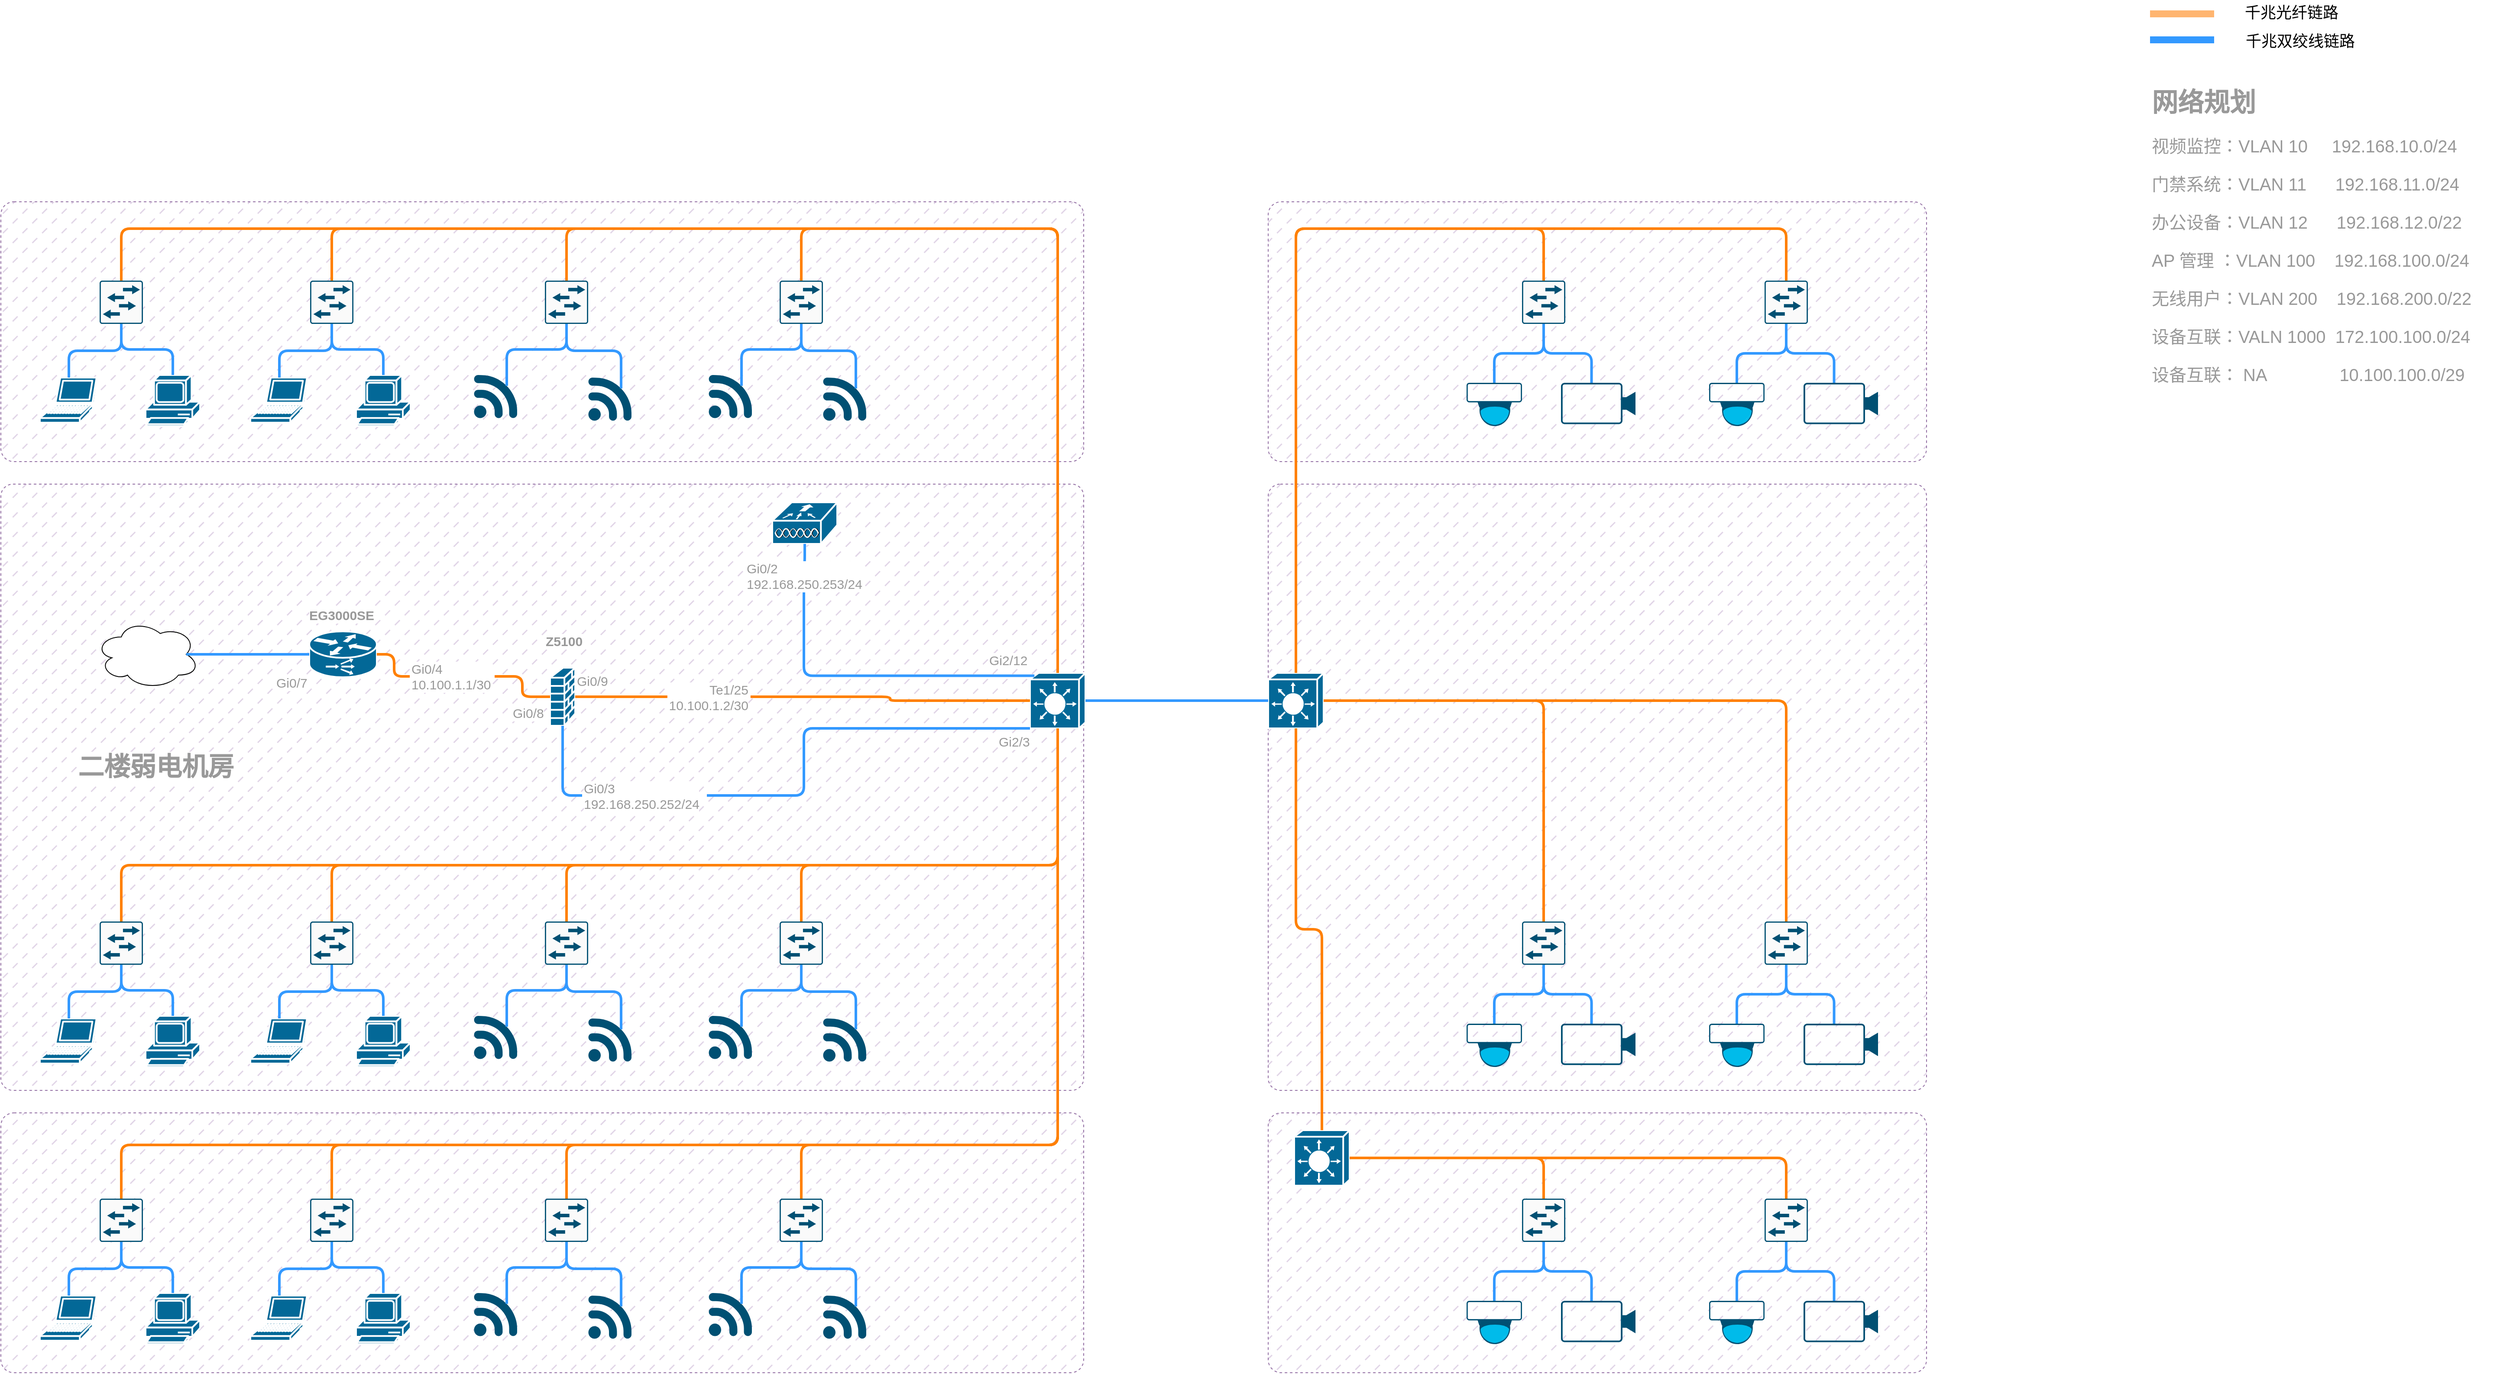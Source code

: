<mxfile version="24.7.16">
  <diagram name="Page-1" id="uferWkPT7eK2L2uZxs7O">
    <mxGraphModel dx="2320" dy="2034" grid="0" gridSize="10" guides="1" tooltips="1" connect="1" arrows="1" fold="1" page="0" pageScale="1" pageWidth="1100" pageHeight="850" background="none" math="0" shadow="0">
      <root>
        <mxCell id="0" />
        <mxCell id="1" style="" parent="0" />
        <mxCell id="suRE_rHokEg1OIpaxFs9-218" value="" style="rounded=1;whiteSpace=wrap;html=1;fontFamily=Helvetica;fontSize=11;labelBackgroundColor=default;arcSize=2;dashed=1;fillStyle=dashed;fillColor=#e1d5e7;strokeColor=#9673a6;" parent="1" vertex="1">
          <mxGeometry x="155" y="-95" width="1250" height="700" as="geometry" />
        </mxCell>
        <mxCell id="suRE_rHokEg1OIpaxFs9-219" value="" style="rounded=1;whiteSpace=wrap;html=1;fontFamily=Helvetica;fontSize=11;labelBackgroundColor=default;arcSize=5;dashed=1;fillStyle=dashed;fillColor=#e1d5e7;strokeColor=#9673a6;" parent="1" vertex="1">
          <mxGeometry x="155" y="631" width="1250" height="300" as="geometry" />
        </mxCell>
        <mxCell id="suRE_rHokEg1OIpaxFs9-328" value="" style="rounded=1;whiteSpace=wrap;html=1;fontFamily=Helvetica;fontSize=11;labelBackgroundColor=default;arcSize=2;dashed=1;fillStyle=dashed;fillColor=#e1d5e7;strokeColor=#9673a6;" parent="1" vertex="1">
          <mxGeometry x="1618" y="-95" width="760" height="700" as="geometry" />
        </mxCell>
        <mxCell id="ghrTRkNWiB4m10vou5EQ-19" value="" style="rounded=1;whiteSpace=wrap;html=1;fontFamily=Helvetica;fontSize=11;labelBackgroundColor=default;arcSize=5;dashed=1;fillStyle=dashed;fillColor=#e1d5e7;strokeColor=#9673a6;" vertex="1" parent="1">
          <mxGeometry x="155" y="-421" width="1250" height="300" as="geometry" />
        </mxCell>
        <mxCell id="ghrTRkNWiB4m10vou5EQ-71" value="" style="rounded=1;whiteSpace=wrap;html=1;fontFamily=Helvetica;fontSize=11;labelBackgroundColor=default;arcSize=5;dashed=1;fillStyle=dashed;fillColor=#e1d5e7;strokeColor=#9673a6;" vertex="1" parent="1">
          <mxGeometry x="1618" y="-421" width="760" height="300" as="geometry" />
        </mxCell>
        <mxCell id="ghrTRkNWiB4m10vou5EQ-84" value="" style="rounded=1;whiteSpace=wrap;html=1;fontFamily=Helvetica;fontSize=11;labelBackgroundColor=default;arcSize=5;dashed=1;fillStyle=dashed;fillColor=#e1d5e7;strokeColor=#9673a6;" vertex="1" parent="1">
          <mxGeometry x="1618" y="631" width="760" height="300" as="geometry" />
        </mxCell>
        <mxCell id="9GZUrrSOMpWSvkTZttJG-399" value="设备" parent="0" />
        <mxCell id="qfHB0enEs0YQk-gPigcF-9" value="Gi0/8" style="text;html=1;align=left;verticalAlign=middle;whiteSpace=wrap;rounded=0;fontFamily=Helvetica;fontSize=15;fontColor=#999999;labelBackgroundColor=default;" parent="9GZUrrSOMpWSvkTZttJG-399" vertex="1">
          <mxGeometry x="744" y="154" width="42" height="30" as="geometry" />
        </mxCell>
        <mxCell id="qfHB0enEs0YQk-gPigcF-10" value="Gi0/9" style="text;html=1;align=left;verticalAlign=middle;whiteSpace=wrap;rounded=0;fontFamily=Helvetica;fontSize=15;fontColor=#999999;labelBackgroundColor=default;" parent="9GZUrrSOMpWSvkTZttJG-399" vertex="1">
          <mxGeometry x="818" y="117" width="41.42" height="30" as="geometry" />
        </mxCell>
        <mxCell id="qfHB0enEs0YQk-gPigcF-11" value="Gi0/7" style="text;html=1;align=left;verticalAlign=middle;whiteSpace=wrap;rounded=0;fontFamily=Helvetica;fontSize=15;fontColor=#999999;labelBackgroundColor=default;" parent="9GZUrrSOMpWSvkTZttJG-399" vertex="1">
          <mxGeometry x="471" y="118.5" width="42" height="30" as="geometry" />
        </mxCell>
        <mxCell id="qfHB0enEs0YQk-gPigcF-20" value="Gi2/12" style="text;html=1;align=left;verticalAlign=middle;whiteSpace=wrap;rounded=0;fontFamily=Helvetica;fontSize=15;fontColor=#999999;labelBackgroundColor=default;" parent="9GZUrrSOMpWSvkTZttJG-399" vertex="1">
          <mxGeometry x="1294" y="93" width="52" height="30" as="geometry" />
        </mxCell>
        <mxCell id="qfHB0enEs0YQk-gPigcF-21" value="Gi2/3" style="text;html=1;align=left;verticalAlign=middle;whiteSpace=wrap;rounded=0;fontFamily=Helvetica;fontSize=15;fontColor=#999999;labelBackgroundColor=default;" parent="9GZUrrSOMpWSvkTZttJG-399" vertex="1">
          <mxGeometry x="1304.58" y="187" width="41.42" height="30" as="geometry" />
        </mxCell>
        <mxCell id="suRE_rHokEg1OIpaxFs9-1" value="二楼弱电机房" style="text;html=1;align=center;verticalAlign=middle;whiteSpace=wrap;rounded=0;fontFamily=Helvetica;fontSize=30;fontColor=#999999;labelBackgroundColor=default;fontStyle=1" parent="9GZUrrSOMpWSvkTZttJG-399" vertex="1">
          <mxGeometry x="231" y="216" width="206" height="30" as="geometry" />
        </mxCell>
        <mxCell id="suRE_rHokEg1OIpaxFs9-14" value="" style="endArrow=none;html=1;rounded=1;strokeColor=#3399FF;strokeWidth=8;align=center;verticalAlign=middle;fontFamily=Helvetica;fontSize=11;fontColor=default;labelBackgroundColor=default;" parent="9GZUrrSOMpWSvkTZttJG-399" edge="1">
          <mxGeometry width="50" height="50" relative="1" as="geometry">
            <mxPoint x="2636" y="-608" as="sourcePoint" />
            <mxPoint x="2710" y="-608" as="targetPoint" />
          </mxGeometry>
        </mxCell>
        <mxCell id="suRE_rHokEg1OIpaxFs9-15" value="" style="endArrow=none;html=1;rounded=1;strokeColor=#FFB570;strokeWidth=8;align=center;verticalAlign=middle;fontFamily=Helvetica;fontSize=15;fontColor=default;labelBackgroundColor=default;" parent="9GZUrrSOMpWSvkTZttJG-399" edge="1">
          <mxGeometry width="50" height="50" relative="1" as="geometry">
            <mxPoint x="2636" y="-638" as="sourcePoint" />
            <mxPoint x="2710" y="-638" as="targetPoint" />
          </mxGeometry>
        </mxCell>
        <mxCell id="suRE_rHokEg1OIpaxFs9-16" value="千兆光纤链路" style="text;html=1;align=center;verticalAlign=middle;whiteSpace=wrap;rounded=0;fontFamily=Helvetica;fontSize=18;fontColor=default;labelBackgroundColor=default;" parent="9GZUrrSOMpWSvkTZttJG-399" vertex="1">
          <mxGeometry x="2740" y="-654" width="119" height="30" as="geometry" />
        </mxCell>
        <mxCell id="suRE_rHokEg1OIpaxFs9-17" value="千兆双绞线链路" style="text;html=1;align=center;verticalAlign=middle;whiteSpace=wrap;rounded=0;fontFamily=Helvetica;fontSize=18;fontColor=default;labelBackgroundColor=default;" parent="9GZUrrSOMpWSvkTZttJG-399" vertex="1">
          <mxGeometry x="2740" y="-621" width="139" height="30" as="geometry" />
        </mxCell>
        <mxCell id="suRE_rHokEg1OIpaxFs9-18" value="&lt;h1 style=&quot;margin-top: 0px;&quot;&gt;&lt;font style=&quot;font-size: 30px;&quot;&gt;网络规划&lt;/font&gt;&lt;/h1&gt;&lt;p style=&quot;font-size: 20px;&quot;&gt;&lt;font style=&quot;font-size: 20px;&quot;&gt;视频监控：VLAN 10&amp;nbsp; &amp;nbsp; &amp;nbsp;192.168.10.0/24&lt;/font&gt;&lt;/p&gt;&lt;p style=&quot;font-size: 20px;&quot;&gt;&lt;font style=&quot;font-size: 20px;&quot;&gt;门禁系统：VLAN 11&amp;nbsp; &amp;nbsp; &amp;nbsp; 192.168.11.0/24&lt;/font&gt;&lt;/p&gt;&lt;p style=&quot;font-size: 20px;&quot;&gt;&lt;font style=&quot;font-size: 20px;&quot;&gt;办公设备：VLAN 12&amp;nbsp; &amp;nbsp; &amp;nbsp; 192.168.12.0/22&lt;/font&gt;&lt;/p&gt;&lt;p style=&quot;font-size: 20px;&quot;&gt;&lt;font style=&quot;font-size: 20px;&quot;&gt;AP 管理 ：VLAN 100&amp;nbsp; &amp;nbsp; 192.168.100.0/24&lt;/font&gt;&lt;/p&gt;&lt;p style=&quot;font-size: 20px;&quot;&gt;&lt;font style=&quot;font-size: 20px;&quot;&gt;无线用户：VLAN 200&amp;nbsp; &amp;nbsp; 192.168.200.0/22&lt;/font&gt;&lt;/p&gt;&lt;p style=&quot;font-size: 20px;&quot;&gt;&lt;font style=&quot;font-size: 20px;&quot;&gt;设备互联：VALN 1000&amp;nbsp; 172.100.100.0/24&lt;/font&gt;&lt;/p&gt;&lt;p style=&quot;font-size: 20px;&quot;&gt;&lt;font style=&quot;font-size: 20px;&quot;&gt;设备互联： NA&amp;nbsp; &amp;nbsp; &amp;nbsp; &amp;nbsp; &amp;nbsp; &amp;nbsp; &amp;nbsp; &amp;nbsp;10.100.100.0/29&lt;/font&gt;&lt;/p&gt;" style="text;html=1;whiteSpace=wrap;overflow=hidden;rounded=0;fontFamily=Helvetica;fontSize=11;fontColor=#999999;labelBackgroundColor=default;align=left;labelBorderColor=none;textShadow=0;" parent="9GZUrrSOMpWSvkTZttJG-399" vertex="1">
          <mxGeometry x="2636" y="-560" width="403" height="379" as="geometry" />
        </mxCell>
        <mxCell id="suRE_rHokEg1OIpaxFs9-19" value="EG3000SE" style="text;html=1;align=left;verticalAlign=middle;whiteSpace=wrap;rounded=0;fontFamily=Helvetica;fontSize=15;fontColor=#999999;labelBackgroundColor=default;fontStyle=1" parent="9GZUrrSOMpWSvkTZttJG-399" vertex="1">
          <mxGeometry x="509" y="41" width="82" height="30" as="geometry" />
        </mxCell>
        <mxCell id="suRE_rHokEg1OIpaxFs9-20" value="Z5100" style="text;html=1;align=left;verticalAlign=middle;whiteSpace=wrap;rounded=0;fontFamily=Helvetica;fontSize=15;fontColor=#999999;labelBackgroundColor=default;fontStyle=1" parent="9GZUrrSOMpWSvkTZttJG-399" vertex="1">
          <mxGeometry x="782" y="71" width="49" height="30" as="geometry" />
        </mxCell>
        <mxCell id="suRE_rHokEg1OIpaxFs9-161" value="" style="shape=mxgraph.cisco.routers.content_service_router;sketch=0;html=1;pointerEvents=1;dashed=0;fillColor=#036897;strokeColor=#ffffff;strokeWidth=2;verticalLabelPosition=bottom;verticalAlign=top;align=center;outlineConnect=0;fontFamily=Helvetica;fontSize=11;fontColor=#FF8000;labelBackgroundColor=default;" parent="9GZUrrSOMpWSvkTZttJG-399" vertex="1">
          <mxGeometry x="511" y="75" width="78" height="53" as="geometry" />
        </mxCell>
        <mxCell id="suRE_rHokEg1OIpaxFs9-162" value="" style="shape=mxgraph.cisco.security.firewall;sketch=0;html=1;pointerEvents=1;dashed=0;fillColor=#036897;strokeColor=#ffffff;strokeWidth=2;verticalLabelPosition=bottom;verticalAlign=top;align=center;outlineConnect=0;fontFamily=Helvetica;fontSize=11;fontColor=#FF8000;labelBackgroundColor=default;" parent="9GZUrrSOMpWSvkTZttJG-399" vertex="1">
          <mxGeometry x="789" y="117" width="29" height="67" as="geometry" />
        </mxCell>
        <mxCell id="suRE_rHokEg1OIpaxFs9-163" style="edgeStyle=orthogonalEdgeStyle;shape=connector;curved=0;rounded=1;orthogonalLoop=1;jettySize=auto;html=1;exitX=1;exitY=0.5;exitDx=0;exitDy=0;exitPerimeter=0;entryX=0;entryY=0.5;entryDx=0;entryDy=0;entryPerimeter=0;strokeColor=#FF8000;strokeWidth=3;align=center;verticalAlign=middle;fontFamily=Helvetica;fontSize=11;fontColor=#FF8000;labelBackgroundColor=default;endArrow=none;endFill=0;" parent="9GZUrrSOMpWSvkTZttJG-399" source="9GZUrrSOMpWSvkTZttJG-503" target="suRE_rHokEg1OIpaxFs9-162" edge="1">
          <mxGeometry relative="1" as="geometry" />
        </mxCell>
        <mxCell id="suRE_rHokEg1OIpaxFs9-164" value="" style="edgeStyle=orthogonalEdgeStyle;shape=connector;curved=0;rounded=1;orthogonalLoop=1;jettySize=auto;html=1;exitX=1;exitY=0.5;exitDx=0;exitDy=0;exitPerimeter=0;entryX=0;entryY=0.5;entryDx=0;entryDy=0;entryPerimeter=0;strokeColor=#FF8000;strokeWidth=3;align=center;verticalAlign=middle;fontFamily=Helvetica;fontSize=11;fontColor=#FF8000;labelBackgroundColor=default;endArrow=none;endFill=0;" parent="9GZUrrSOMpWSvkTZttJG-399" source="suRE_rHokEg1OIpaxFs9-161" target="9GZUrrSOMpWSvkTZttJG-503" edge="1">
          <mxGeometry relative="1" as="geometry">
            <mxPoint x="589" y="101" as="sourcePoint" />
            <mxPoint x="778" y="146" as="targetPoint" />
          </mxGeometry>
        </mxCell>
        <mxCell id="9GZUrrSOMpWSvkTZttJG-503" value="Gi0/4&lt;div&gt;10.100.1.1/30&lt;/div&gt;" style="text;html=1;align=left;verticalAlign=middle;whiteSpace=wrap;rounded=0;fontFamily=Helvetica;fontSize=15;fontColor=#999999;labelBackgroundColor=default;" parent="9GZUrrSOMpWSvkTZttJG-399" vertex="1">
          <mxGeometry x="627" y="112" width="98" height="30" as="geometry" />
        </mxCell>
        <mxCell id="suRE_rHokEg1OIpaxFs9-165" value="" style="shape=mxgraph.cisco.switches.layer_3_switch;sketch=0;html=1;pointerEvents=1;dashed=0;fillColor=#036897;strokeColor=#ffffff;strokeWidth=2;verticalLabelPosition=bottom;verticalAlign=top;align=center;outlineConnect=0;fontFamily=Helvetica;fontSize=11;fontColor=#FF8000;labelBackgroundColor=default;" parent="9GZUrrSOMpWSvkTZttJG-399" vertex="1">
          <mxGeometry x="1343" y="123" width="64" height="64" as="geometry" />
        </mxCell>
        <mxCell id="suRE_rHokEg1OIpaxFs9-166" style="edgeStyle=orthogonalEdgeStyle;shape=connector;curved=0;rounded=1;orthogonalLoop=1;jettySize=auto;html=1;exitX=1;exitY=0.5;exitDx=0;exitDy=0;exitPerimeter=0;entryX=0;entryY=0.5;entryDx=0;entryDy=0;entryPerimeter=0;strokeColor=#FF8000;strokeWidth=3;align=center;verticalAlign=middle;fontFamily=Helvetica;fontSize=11;fontColor=#FF8000;labelBackgroundColor=default;endArrow=none;endFill=0;" parent="9GZUrrSOMpWSvkTZttJG-399" source="9GZUrrSOMpWSvkTZttJG-504" target="suRE_rHokEg1OIpaxFs9-165" edge="1">
          <mxGeometry relative="1" as="geometry" />
        </mxCell>
        <mxCell id="suRE_rHokEg1OIpaxFs9-167" value="" style="edgeStyle=orthogonalEdgeStyle;shape=connector;curved=0;rounded=1;orthogonalLoop=1;jettySize=auto;html=1;exitX=1;exitY=0.5;exitDx=0;exitDy=0;exitPerimeter=0;entryX=0;entryY=0.5;entryDx=0;entryDy=0;entryPerimeter=0;strokeColor=#FF8000;strokeWidth=3;align=center;verticalAlign=middle;fontFamily=Helvetica;fontSize=11;fontColor=#FF8000;labelBackgroundColor=default;endArrow=none;endFill=0;" parent="9GZUrrSOMpWSvkTZttJG-399" source="suRE_rHokEg1OIpaxFs9-162" target="9GZUrrSOMpWSvkTZttJG-504" edge="1">
          <mxGeometry relative="1" as="geometry">
            <mxPoint x="818" y="151" as="sourcePoint" />
            <mxPoint x="1046" y="151" as="targetPoint" />
          </mxGeometry>
        </mxCell>
        <mxCell id="9GZUrrSOMpWSvkTZttJG-504" value="Te1/25&lt;div&gt;10.100.1.2/30&lt;/div&gt;" style="text;html=1;align=right;verticalAlign=middle;whiteSpace=wrap;rounded=0;fontFamily=Helvetica;fontSize=15;fontColor=#999999;labelBackgroundColor=default;" parent="9GZUrrSOMpWSvkTZttJG-399" vertex="1">
          <mxGeometry x="924.42" y="135.5" width="96" height="30" as="geometry" />
        </mxCell>
        <mxCell id="suRE_rHokEg1OIpaxFs9-172" style="edgeStyle=orthogonalEdgeStyle;shape=connector;curved=0;rounded=1;orthogonalLoop=1;jettySize=auto;html=1;exitX=1;exitY=0.5;exitDx=0;exitDy=0;strokeColor=#3399FF;strokeWidth=3;align=center;verticalAlign=middle;fontFamily=Helvetica;fontSize=11;fontColor=default;labelBackgroundColor=default;endArrow=none;endFill=0;entryX=0;entryY=1;entryDx=0;entryDy=0;entryPerimeter=0;" parent="9GZUrrSOMpWSvkTZttJG-399" source="qfHB0enEs0YQk-gPigcF-2" target="suRE_rHokEg1OIpaxFs9-165" edge="1">
          <mxGeometry relative="1" as="geometry">
            <mxPoint x="1297" y="191" as="targetPoint" />
            <Array as="points">
              <mxPoint x="1082" y="265" />
              <mxPoint x="1082" y="187" />
            </Array>
          </mxGeometry>
        </mxCell>
        <mxCell id="suRE_rHokEg1OIpaxFs9-175" value="" style="edgeStyle=orthogonalEdgeStyle;shape=connector;curved=0;rounded=1;orthogonalLoop=1;jettySize=auto;html=1;exitX=0.5;exitY=1;exitDx=0;exitDy=0;exitPerimeter=0;entryX=0;entryY=0.5;entryDx=0;entryDy=0;strokeColor=#3399FF;strokeWidth=3;align=center;verticalAlign=middle;fontFamily=Helvetica;fontSize=11;fontColor=default;labelBackgroundColor=default;endArrow=none;endFill=0;" parent="9GZUrrSOMpWSvkTZttJG-399" source="suRE_rHokEg1OIpaxFs9-162" target="qfHB0enEs0YQk-gPigcF-2" edge="1">
          <mxGeometry relative="1" as="geometry">
            <mxPoint x="804" y="184" as="sourcePoint" />
            <mxPoint x="1078" y="182" as="targetPoint" />
            <Array as="points" />
          </mxGeometry>
        </mxCell>
        <mxCell id="qfHB0enEs0YQk-gPigcF-2" value="Gi0/3&lt;div&gt;192.168.250.252/24&lt;/div&gt;" style="text;html=1;align=left;verticalAlign=middle;whiteSpace=wrap;rounded=0;fontFamily=Helvetica;fontSize=15;fontColor=#999999;labelBackgroundColor=default;" parent="9GZUrrSOMpWSvkTZttJG-399" vertex="1">
          <mxGeometry x="826" y="241" width="144" height="47" as="geometry" />
        </mxCell>
        <mxCell id="suRE_rHokEg1OIpaxFs9-176" value="" style="shape=mxgraph.cisco.wireless.wlan_controller;sketch=0;html=1;pointerEvents=1;dashed=0;fillColor=#036897;strokeColor=#ffffff;strokeWidth=2;verticalLabelPosition=bottom;verticalAlign=top;align=center;outlineConnect=0;fontFamily=Helvetica;fontSize=11;fontColor=default;labelBackgroundColor=default;" parent="9GZUrrSOMpWSvkTZttJG-399" vertex="1">
          <mxGeometry x="1045.5" y="-74" width="75" height="48" as="geometry" />
        </mxCell>
        <mxCell id="suRE_rHokEg1OIpaxFs9-177" style="edgeStyle=orthogonalEdgeStyle;shape=connector;curved=0;rounded=1;orthogonalLoop=1;jettySize=auto;html=1;exitX=0.5;exitY=0;exitDx=0;exitDy=0;exitPerimeter=0;entryX=0.5;entryY=1;entryDx=0;entryDy=0;entryPerimeter=0;strokeColor=#3399FF;strokeWidth=3;align=center;verticalAlign=middle;fontFamily=Helvetica;fontSize=11;fontColor=default;labelBackgroundColor=default;endArrow=none;endFill=0;" parent="9GZUrrSOMpWSvkTZttJG-399" source="9GZUrrSOMpWSvkTZttJG-505" target="suRE_rHokEg1OIpaxFs9-176" edge="1">
          <mxGeometry relative="1" as="geometry" />
        </mxCell>
        <mxCell id="suRE_rHokEg1OIpaxFs9-178" value="" style="edgeStyle=orthogonalEdgeStyle;shape=connector;curved=0;rounded=1;orthogonalLoop=1;jettySize=auto;html=1;exitX=0.08;exitY=0.05;exitDx=0;exitDy=0;exitPerimeter=0;entryX=0.5;entryY=1;entryDx=0;entryDy=0;entryPerimeter=0;strokeColor=#3399FF;strokeWidth=3;align=center;verticalAlign=middle;fontFamily=Helvetica;fontSize=11;fontColor=default;labelBackgroundColor=default;endArrow=none;endFill=0;" parent="9GZUrrSOMpWSvkTZttJG-399" source="suRE_rHokEg1OIpaxFs9-165" target="9GZUrrSOMpWSvkTZttJG-505" edge="1">
          <mxGeometry relative="1" as="geometry">
            <mxPoint x="1078" y="119" as="sourcePoint" />
            <mxPoint x="1078" y="-26" as="targetPoint" />
          </mxGeometry>
        </mxCell>
        <mxCell id="9GZUrrSOMpWSvkTZttJG-505" value="&lt;div style=&quot;&quot;&gt;Gi0/2&lt;/div&gt;&lt;div&gt;192.168.250.253/24&lt;/div&gt;" style="text;html=1;align=left;verticalAlign=middle;whiteSpace=wrap;rounded=0;fontFamily=Helvetica;fontSize=15;fontColor=#999999;labelBackgroundColor=default;" parent="9GZUrrSOMpWSvkTZttJG-399" vertex="1">
          <mxGeometry x="1014" y="-4" width="136" height="30" as="geometry" />
        </mxCell>
        <mxCell id="suRE_rHokEg1OIpaxFs9-194" value="" style="ellipse;shape=cloud;whiteSpace=wrap;html=1;fontFamily=Helvetica;fontSize=11;fontColor=default;labelBackgroundColor=default;" parent="9GZUrrSOMpWSvkTZttJG-399" vertex="1">
          <mxGeometry x="264" y="61.5" width="120" height="80" as="geometry" />
        </mxCell>
        <mxCell id="suRE_rHokEg1OIpaxFs9-195" style="edgeStyle=orthogonalEdgeStyle;shape=connector;curved=0;rounded=1;orthogonalLoop=1;jettySize=auto;html=1;exitX=0.875;exitY=0.5;exitDx=0;exitDy=0;exitPerimeter=0;entryX=0;entryY=0.5;entryDx=0;entryDy=0;entryPerimeter=0;strokeColor=#3399FF;strokeWidth=3;align=center;verticalAlign=middle;fontFamily=Helvetica;fontSize=11;fontColor=default;labelBackgroundColor=default;endArrow=none;endFill=0;" parent="9GZUrrSOMpWSvkTZttJG-399" source="suRE_rHokEg1OIpaxFs9-194" target="suRE_rHokEg1OIpaxFs9-161" edge="1">
          <mxGeometry relative="1" as="geometry" />
        </mxCell>
        <mxCell id="suRE_rHokEg1OIpaxFs9-216" value="" style="group" parent="9GZUrrSOMpWSvkTZttJG-399" vertex="1" connectable="0">
          <mxGeometry x="200" y="410" width="954" height="168" as="geometry" />
        </mxCell>
        <mxCell id="suRE_rHokEg1OIpaxFs9-179" value="" style="points=[[0.005,0.09,0],[0.08,0,0],[0.76,0.25,0],[1,0.92,0],[0.91,0.995,0],[0.57,0.995,0],[0.045,0.955,0],[0.005,0.43,0]];verticalLabelPosition=bottom;sketch=0;html=1;verticalAlign=top;aspect=fixed;align=center;pointerEvents=1;shape=mxgraph.cisco19.3g_4g_indicator;fillColor=#005073;strokeColor=none;fontFamily=Helvetica;fontSize=11;fontColor=default;labelBackgroundColor=default;" parent="suRE_rHokEg1OIpaxFs9-216" vertex="1">
          <mxGeometry x="772" y="109" width="50" height="50" as="geometry" />
        </mxCell>
        <mxCell id="suRE_rHokEg1OIpaxFs9-180" value="" style="sketch=0;points=[[0.015,0.015,0],[0.985,0.015,0],[0.985,0.985,0],[0.015,0.985,0],[0.25,0,0],[0.5,0,0],[0.75,0,0],[1,0.25,0],[1,0.5,0],[1,0.75,0],[0.75,1,0],[0.5,1,0],[0.25,1,0],[0,0.75,0],[0,0.5,0],[0,0.25,0]];verticalLabelPosition=bottom;html=1;verticalAlign=top;aspect=fixed;align=center;pointerEvents=1;shape=mxgraph.cisco19.rect;prIcon=l2_switch;fillColor=#FAFAFA;strokeColor=#005073;fontFamily=Helvetica;fontSize=11;fontColor=default;labelBackgroundColor=default;" parent="suRE_rHokEg1OIpaxFs9-216" vertex="1">
          <mxGeometry x="854" width="50" height="50" as="geometry" />
        </mxCell>
        <mxCell id="suRE_rHokEg1OIpaxFs9-182" value="" style="points=[[0.005,0.09,0],[0.08,0,0],[0.76,0.25,0],[1,0.92,0],[0.91,0.995,0],[0.57,0.995,0],[0.045,0.955,0],[0.005,0.43,0]];verticalLabelPosition=bottom;sketch=0;html=1;verticalAlign=top;aspect=fixed;align=center;pointerEvents=1;shape=mxgraph.cisco19.3g_4g_indicator;fillColor=#005073;strokeColor=none;fontFamily=Helvetica;fontSize=11;fontColor=default;labelBackgroundColor=default;" parent="suRE_rHokEg1OIpaxFs9-216" vertex="1">
          <mxGeometry x="904" y="112" width="50" height="50" as="geometry" />
        </mxCell>
        <mxCell id="suRE_rHokEg1OIpaxFs9-183" style="edgeStyle=orthogonalEdgeStyle;shape=connector;curved=0;rounded=1;orthogonalLoop=1;jettySize=auto;html=1;exitX=0.5;exitY=1;exitDx=0;exitDy=0;exitPerimeter=0;entryX=0.76;entryY=0.25;entryDx=0;entryDy=0;entryPerimeter=0;strokeColor=#3399FF;strokeWidth=3;align=center;verticalAlign=middle;fontFamily=Helvetica;fontSize=11;fontColor=default;labelBackgroundColor=default;endArrow=none;endFill=0;" parent="suRE_rHokEg1OIpaxFs9-216" source="suRE_rHokEg1OIpaxFs9-180" target="suRE_rHokEg1OIpaxFs9-179" edge="1">
          <mxGeometry relative="1" as="geometry" />
        </mxCell>
        <mxCell id="suRE_rHokEg1OIpaxFs9-184" style="edgeStyle=orthogonalEdgeStyle;shape=connector;curved=0;rounded=1;orthogonalLoop=1;jettySize=auto;html=1;exitX=0.5;exitY=1;exitDx=0;exitDy=0;exitPerimeter=0;entryX=0.76;entryY=0.25;entryDx=0;entryDy=0;entryPerimeter=0;strokeColor=#3399FF;strokeWidth=3;align=center;verticalAlign=middle;fontFamily=Helvetica;fontSize=11;fontColor=default;labelBackgroundColor=default;endArrow=none;endFill=0;" parent="suRE_rHokEg1OIpaxFs9-216" source="suRE_rHokEg1OIpaxFs9-180" target="suRE_rHokEg1OIpaxFs9-182" edge="1">
          <mxGeometry relative="1" as="geometry" />
        </mxCell>
        <mxCell id="suRE_rHokEg1OIpaxFs9-186" value="" style="points=[[0.005,0.09,0],[0.08,0,0],[0.76,0.25,0],[1,0.92,0],[0.91,0.995,0],[0.57,0.995,0],[0.045,0.955,0],[0.005,0.43,0]];verticalLabelPosition=bottom;sketch=0;html=1;verticalAlign=top;aspect=fixed;align=center;pointerEvents=1;shape=mxgraph.cisco19.3g_4g_indicator;fillColor=#005073;strokeColor=none;fontFamily=Helvetica;fontSize=11;fontColor=default;labelBackgroundColor=default;" parent="suRE_rHokEg1OIpaxFs9-216" vertex="1">
          <mxGeometry x="501" y="109" width="50" height="50" as="geometry" />
        </mxCell>
        <mxCell id="suRE_rHokEg1OIpaxFs9-187" value="" style="points=[[0.005,0.09,0],[0.08,0,0],[0.76,0.25,0],[1,0.92,0],[0.91,0.995,0],[0.57,0.995,0],[0.045,0.955,0],[0.005,0.43,0]];verticalLabelPosition=bottom;sketch=0;html=1;verticalAlign=top;aspect=fixed;align=center;pointerEvents=1;shape=mxgraph.cisco19.3g_4g_indicator;fillColor=#005073;strokeColor=none;fontFamily=Helvetica;fontSize=11;fontColor=default;labelBackgroundColor=default;" parent="suRE_rHokEg1OIpaxFs9-216" vertex="1">
          <mxGeometry x="633" y="112" width="50" height="50" as="geometry" />
        </mxCell>
        <mxCell id="suRE_rHokEg1OIpaxFs9-188" style="edgeStyle=orthogonalEdgeStyle;shape=connector;curved=0;rounded=1;orthogonalLoop=1;jettySize=auto;html=1;exitX=0.5;exitY=1;exitDx=0;exitDy=0;exitPerimeter=0;entryX=0.76;entryY=0.25;entryDx=0;entryDy=0;entryPerimeter=0;strokeColor=#3399FF;strokeWidth=3;align=center;verticalAlign=middle;fontFamily=Helvetica;fontSize=11;fontColor=default;labelBackgroundColor=default;endArrow=none;endFill=0;" parent="suRE_rHokEg1OIpaxFs9-216" source="suRE_rHokEg1OIpaxFs9-190" target="suRE_rHokEg1OIpaxFs9-186" edge="1">
          <mxGeometry relative="1" as="geometry" />
        </mxCell>
        <mxCell id="suRE_rHokEg1OIpaxFs9-189" style="edgeStyle=orthogonalEdgeStyle;shape=connector;curved=0;rounded=1;orthogonalLoop=1;jettySize=auto;html=1;exitX=0.5;exitY=1;exitDx=0;exitDy=0;exitPerimeter=0;entryX=0.76;entryY=0.25;entryDx=0;entryDy=0;entryPerimeter=0;strokeColor=#3399FF;strokeWidth=3;align=center;verticalAlign=middle;fontFamily=Helvetica;fontSize=11;fontColor=default;labelBackgroundColor=default;endArrow=none;endFill=0;" parent="suRE_rHokEg1OIpaxFs9-216" source="suRE_rHokEg1OIpaxFs9-190" target="suRE_rHokEg1OIpaxFs9-187" edge="1">
          <mxGeometry relative="1" as="geometry" />
        </mxCell>
        <mxCell id="suRE_rHokEg1OIpaxFs9-190" value="" style="sketch=0;points=[[0.015,0.015,0],[0.985,0.015,0],[0.985,0.985,0],[0.015,0.985,0],[0.25,0,0],[0.5,0,0],[0.75,0,0],[1,0.25,0],[1,0.5,0],[1,0.75,0],[0.75,1,0],[0.5,1,0],[0.25,1,0],[0,0.75,0],[0,0.5,0],[0,0.25,0]];verticalLabelPosition=bottom;html=1;verticalAlign=top;aspect=fixed;align=center;pointerEvents=1;shape=mxgraph.cisco19.rect;prIcon=l2_switch;fillColor=#FAFAFA;strokeColor=#005073;fontFamily=Helvetica;fontSize=11;fontColor=default;labelBackgroundColor=default;" parent="suRE_rHokEg1OIpaxFs9-216" vertex="1">
          <mxGeometry x="583" width="50" height="50" as="geometry" />
        </mxCell>
        <mxCell id="suRE_rHokEg1OIpaxFs9-206" value="" style="group" parent="suRE_rHokEg1OIpaxFs9-216" vertex="1" connectable="0">
          <mxGeometry x="243" width="185" height="168" as="geometry" />
        </mxCell>
        <mxCell id="suRE_rHokEg1OIpaxFs9-196" value="" style="sketch=0;points=[[0.015,0.015,0],[0.985,0.015,0],[0.985,0.985,0],[0.015,0.985,0],[0.25,0,0],[0.5,0,0],[0.75,0,0],[1,0.25,0],[1,0.5,0],[1,0.75,0],[0.75,1,0],[0.5,1,0],[0.25,1,0],[0,0.75,0],[0,0.5,0],[0,0.25,0]];verticalLabelPosition=bottom;html=1;verticalAlign=top;aspect=fixed;align=center;pointerEvents=1;shape=mxgraph.cisco19.rect;prIcon=l2_switch;fillColor=#FAFAFA;strokeColor=#005073;fontFamily=Helvetica;fontSize=11;fontColor=default;labelBackgroundColor=default;" parent="suRE_rHokEg1OIpaxFs9-206" vertex="1">
          <mxGeometry x="69" width="50" height="50" as="geometry" />
        </mxCell>
        <mxCell id="suRE_rHokEg1OIpaxFs9-198" value="" style="shape=mxgraph.cisco.computers_and_peripherals.pc;sketch=0;html=1;pointerEvents=1;dashed=0;fillColor=#036897;strokeColor=#ffffff;strokeWidth=2;verticalLabelPosition=bottom;verticalAlign=top;align=center;outlineConnect=0;fontFamily=Helvetica;fontSize=11;fontColor=default;labelBackgroundColor=default;" parent="suRE_rHokEg1OIpaxFs9-206" vertex="1">
          <mxGeometry x="122" y="109" width="63" height="59" as="geometry" />
        </mxCell>
        <mxCell id="suRE_rHokEg1OIpaxFs9-199" value="" style="shape=mxgraph.cisco.computers_and_peripherals.laptop;sketch=0;html=1;pointerEvents=1;dashed=0;fillColor=#036897;strokeColor=#ffffff;strokeWidth=2;verticalLabelPosition=bottom;verticalAlign=top;align=center;outlineConnect=0;fontFamily=Helvetica;fontSize=11;fontColor=default;labelBackgroundColor=default;" parent="suRE_rHokEg1OIpaxFs9-206" vertex="1">
          <mxGeometry y="112" width="67" height="52" as="geometry" />
        </mxCell>
        <mxCell id="suRE_rHokEg1OIpaxFs9-203" style="edgeStyle=orthogonalEdgeStyle;shape=connector;curved=0;rounded=1;orthogonalLoop=1;jettySize=auto;html=1;exitX=0.5;exitY=1;exitDx=0;exitDy=0;exitPerimeter=0;entryX=0.5;entryY=0;entryDx=0;entryDy=0;entryPerimeter=0;strokeColor=#3399FF;strokeWidth=3;align=center;verticalAlign=middle;fontFamily=Helvetica;fontSize=11;fontColor=default;labelBackgroundColor=default;endArrow=none;endFill=0;" parent="suRE_rHokEg1OIpaxFs9-206" source="suRE_rHokEg1OIpaxFs9-196" target="suRE_rHokEg1OIpaxFs9-198" edge="1">
          <mxGeometry relative="1" as="geometry" />
        </mxCell>
        <mxCell id="suRE_rHokEg1OIpaxFs9-205" style="edgeStyle=orthogonalEdgeStyle;shape=connector;curved=0;rounded=1;orthogonalLoop=1;jettySize=auto;html=1;exitX=0.5;exitY=1;exitDx=0;exitDy=0;exitPerimeter=0;entryX=0.5;entryY=0;entryDx=0;entryDy=0;entryPerimeter=0;strokeColor=#3399FF;strokeWidth=3;align=center;verticalAlign=middle;fontFamily=Helvetica;fontSize=11;fontColor=default;labelBackgroundColor=default;endArrow=none;endFill=0;" parent="suRE_rHokEg1OIpaxFs9-206" source="suRE_rHokEg1OIpaxFs9-196" target="suRE_rHokEg1OIpaxFs9-199" edge="1">
          <mxGeometry relative="1" as="geometry" />
        </mxCell>
        <mxCell id="suRE_rHokEg1OIpaxFs9-207" value="" style="group" parent="suRE_rHokEg1OIpaxFs9-216" vertex="1" connectable="0">
          <mxGeometry width="185" height="168" as="geometry" />
        </mxCell>
        <mxCell id="suRE_rHokEg1OIpaxFs9-208" value="" style="sketch=0;points=[[0.015,0.015,0],[0.985,0.015,0],[0.985,0.985,0],[0.015,0.985,0],[0.25,0,0],[0.5,0,0],[0.75,0,0],[1,0.25,0],[1,0.5,0],[1,0.75,0],[0.75,1,0],[0.5,1,0],[0.25,1,0],[0,0.75,0],[0,0.5,0],[0,0.25,0]];verticalLabelPosition=bottom;html=1;verticalAlign=top;aspect=fixed;align=center;pointerEvents=1;shape=mxgraph.cisco19.rect;prIcon=l2_switch;fillColor=#FAFAFA;strokeColor=#005073;fontFamily=Helvetica;fontSize=11;fontColor=default;labelBackgroundColor=default;" parent="suRE_rHokEg1OIpaxFs9-207" vertex="1">
          <mxGeometry x="69" width="50" height="50" as="geometry" />
        </mxCell>
        <mxCell id="suRE_rHokEg1OIpaxFs9-209" value="" style="shape=mxgraph.cisco.computers_and_peripherals.pc;sketch=0;html=1;pointerEvents=1;dashed=0;fillColor=#036897;strokeColor=#ffffff;strokeWidth=2;verticalLabelPosition=bottom;verticalAlign=top;align=center;outlineConnect=0;fontFamily=Helvetica;fontSize=11;fontColor=default;labelBackgroundColor=default;" parent="suRE_rHokEg1OIpaxFs9-207" vertex="1">
          <mxGeometry x="122" y="109" width="63" height="59" as="geometry" />
        </mxCell>
        <mxCell id="suRE_rHokEg1OIpaxFs9-210" value="" style="shape=mxgraph.cisco.computers_and_peripherals.laptop;sketch=0;html=1;pointerEvents=1;dashed=0;fillColor=#036897;strokeColor=#ffffff;strokeWidth=2;verticalLabelPosition=bottom;verticalAlign=top;align=center;outlineConnect=0;fontFamily=Helvetica;fontSize=11;fontColor=default;labelBackgroundColor=default;" parent="suRE_rHokEg1OIpaxFs9-207" vertex="1">
          <mxGeometry y="112" width="67" height="52" as="geometry" />
        </mxCell>
        <mxCell id="suRE_rHokEg1OIpaxFs9-211" style="edgeStyle=orthogonalEdgeStyle;shape=connector;curved=0;rounded=1;orthogonalLoop=1;jettySize=auto;html=1;exitX=0.5;exitY=1;exitDx=0;exitDy=0;exitPerimeter=0;entryX=0.5;entryY=0;entryDx=0;entryDy=0;entryPerimeter=0;strokeColor=#3399FF;strokeWidth=3;align=center;verticalAlign=middle;fontFamily=Helvetica;fontSize=11;fontColor=default;labelBackgroundColor=default;endArrow=none;endFill=0;" parent="suRE_rHokEg1OIpaxFs9-207" source="suRE_rHokEg1OIpaxFs9-208" target="suRE_rHokEg1OIpaxFs9-209" edge="1">
          <mxGeometry relative="1" as="geometry" />
        </mxCell>
        <mxCell id="suRE_rHokEg1OIpaxFs9-212" style="edgeStyle=orthogonalEdgeStyle;shape=connector;curved=0;rounded=1;orthogonalLoop=1;jettySize=auto;html=1;exitX=0.5;exitY=1;exitDx=0;exitDy=0;exitPerimeter=0;entryX=0.5;entryY=0;entryDx=0;entryDy=0;entryPerimeter=0;strokeColor=#3399FF;strokeWidth=3;align=center;verticalAlign=middle;fontFamily=Helvetica;fontSize=11;fontColor=default;labelBackgroundColor=default;endArrow=none;endFill=0;" parent="suRE_rHokEg1OIpaxFs9-207" source="suRE_rHokEg1OIpaxFs9-208" target="suRE_rHokEg1OIpaxFs9-210" edge="1">
          <mxGeometry relative="1" as="geometry" />
        </mxCell>
        <mxCell id="suRE_rHokEg1OIpaxFs9-220" value="" style="group" parent="9GZUrrSOMpWSvkTZttJG-399" vertex="1" connectable="0">
          <mxGeometry x="200" y="730" width="954" height="168" as="geometry" />
        </mxCell>
        <mxCell id="suRE_rHokEg1OIpaxFs9-221" value="" style="points=[[0.005,0.09,0],[0.08,0,0],[0.76,0.25,0],[1,0.92,0],[0.91,0.995,0],[0.57,0.995,0],[0.045,0.955,0],[0.005,0.43,0]];verticalLabelPosition=bottom;sketch=0;html=1;verticalAlign=top;aspect=fixed;align=center;pointerEvents=1;shape=mxgraph.cisco19.3g_4g_indicator;fillColor=#005073;strokeColor=none;fontFamily=Helvetica;fontSize=11;fontColor=default;labelBackgroundColor=default;" parent="suRE_rHokEg1OIpaxFs9-220" vertex="1">
          <mxGeometry x="772" y="109" width="50" height="50" as="geometry" />
        </mxCell>
        <mxCell id="suRE_rHokEg1OIpaxFs9-222" value="" style="sketch=0;points=[[0.015,0.015,0],[0.985,0.015,0],[0.985,0.985,0],[0.015,0.985,0],[0.25,0,0],[0.5,0,0],[0.75,0,0],[1,0.25,0],[1,0.5,0],[1,0.75,0],[0.75,1,0],[0.5,1,0],[0.25,1,0],[0,0.75,0],[0,0.5,0],[0,0.25,0]];verticalLabelPosition=bottom;html=1;verticalAlign=top;aspect=fixed;align=center;pointerEvents=1;shape=mxgraph.cisco19.rect;prIcon=l2_switch;fillColor=#FAFAFA;strokeColor=#005073;fontFamily=Helvetica;fontSize=11;fontColor=default;labelBackgroundColor=default;" parent="suRE_rHokEg1OIpaxFs9-220" vertex="1">
          <mxGeometry x="854" width="50" height="50" as="geometry" />
        </mxCell>
        <mxCell id="suRE_rHokEg1OIpaxFs9-223" value="" style="points=[[0.005,0.09,0],[0.08,0,0],[0.76,0.25,0],[1,0.92,0],[0.91,0.995,0],[0.57,0.995,0],[0.045,0.955,0],[0.005,0.43,0]];verticalLabelPosition=bottom;sketch=0;html=1;verticalAlign=top;aspect=fixed;align=center;pointerEvents=1;shape=mxgraph.cisco19.3g_4g_indicator;fillColor=#005073;strokeColor=none;fontFamily=Helvetica;fontSize=11;fontColor=default;labelBackgroundColor=default;" parent="suRE_rHokEg1OIpaxFs9-220" vertex="1">
          <mxGeometry x="904" y="112" width="50" height="50" as="geometry" />
        </mxCell>
        <mxCell id="suRE_rHokEg1OIpaxFs9-224" style="edgeStyle=orthogonalEdgeStyle;shape=connector;curved=0;rounded=1;orthogonalLoop=1;jettySize=auto;html=1;exitX=0.5;exitY=1;exitDx=0;exitDy=0;exitPerimeter=0;entryX=0.76;entryY=0.25;entryDx=0;entryDy=0;entryPerimeter=0;strokeColor=#3399FF;strokeWidth=3;align=center;verticalAlign=middle;fontFamily=Helvetica;fontSize=11;fontColor=default;labelBackgroundColor=default;endArrow=none;endFill=0;" parent="suRE_rHokEg1OIpaxFs9-220" source="suRE_rHokEg1OIpaxFs9-222" target="suRE_rHokEg1OIpaxFs9-221" edge="1">
          <mxGeometry relative="1" as="geometry" />
        </mxCell>
        <mxCell id="suRE_rHokEg1OIpaxFs9-225" style="edgeStyle=orthogonalEdgeStyle;shape=connector;curved=0;rounded=1;orthogonalLoop=1;jettySize=auto;html=1;exitX=0.5;exitY=1;exitDx=0;exitDy=0;exitPerimeter=0;entryX=0.76;entryY=0.25;entryDx=0;entryDy=0;entryPerimeter=0;strokeColor=#3399FF;strokeWidth=3;align=center;verticalAlign=middle;fontFamily=Helvetica;fontSize=11;fontColor=default;labelBackgroundColor=default;endArrow=none;endFill=0;" parent="suRE_rHokEg1OIpaxFs9-220" source="suRE_rHokEg1OIpaxFs9-222" target="suRE_rHokEg1OIpaxFs9-223" edge="1">
          <mxGeometry relative="1" as="geometry" />
        </mxCell>
        <mxCell id="suRE_rHokEg1OIpaxFs9-226" value="" style="points=[[0.005,0.09,0],[0.08,0,0],[0.76,0.25,0],[1,0.92,0],[0.91,0.995,0],[0.57,0.995,0],[0.045,0.955,0],[0.005,0.43,0]];verticalLabelPosition=bottom;sketch=0;html=1;verticalAlign=top;aspect=fixed;align=center;pointerEvents=1;shape=mxgraph.cisco19.3g_4g_indicator;fillColor=#005073;strokeColor=none;fontFamily=Helvetica;fontSize=11;fontColor=default;labelBackgroundColor=default;" parent="suRE_rHokEg1OIpaxFs9-220" vertex="1">
          <mxGeometry x="501" y="109" width="50" height="50" as="geometry" />
        </mxCell>
        <mxCell id="suRE_rHokEg1OIpaxFs9-227" value="" style="points=[[0.005,0.09,0],[0.08,0,0],[0.76,0.25,0],[1,0.92,0],[0.91,0.995,0],[0.57,0.995,0],[0.045,0.955,0],[0.005,0.43,0]];verticalLabelPosition=bottom;sketch=0;html=1;verticalAlign=top;aspect=fixed;align=center;pointerEvents=1;shape=mxgraph.cisco19.3g_4g_indicator;fillColor=#005073;strokeColor=none;fontFamily=Helvetica;fontSize=11;fontColor=default;labelBackgroundColor=default;" parent="suRE_rHokEg1OIpaxFs9-220" vertex="1">
          <mxGeometry x="633" y="112" width="50" height="50" as="geometry" />
        </mxCell>
        <mxCell id="suRE_rHokEg1OIpaxFs9-228" style="edgeStyle=orthogonalEdgeStyle;shape=connector;curved=0;rounded=1;orthogonalLoop=1;jettySize=auto;html=1;exitX=0.5;exitY=1;exitDx=0;exitDy=0;exitPerimeter=0;entryX=0.76;entryY=0.25;entryDx=0;entryDy=0;entryPerimeter=0;strokeColor=#3399FF;strokeWidth=3;align=center;verticalAlign=middle;fontFamily=Helvetica;fontSize=11;fontColor=default;labelBackgroundColor=default;endArrow=none;endFill=0;" parent="suRE_rHokEg1OIpaxFs9-220" source="suRE_rHokEg1OIpaxFs9-230" target="suRE_rHokEg1OIpaxFs9-226" edge="1">
          <mxGeometry relative="1" as="geometry" />
        </mxCell>
        <mxCell id="suRE_rHokEg1OIpaxFs9-229" style="edgeStyle=orthogonalEdgeStyle;shape=connector;curved=0;rounded=1;orthogonalLoop=1;jettySize=auto;html=1;exitX=0.5;exitY=1;exitDx=0;exitDy=0;exitPerimeter=0;entryX=0.76;entryY=0.25;entryDx=0;entryDy=0;entryPerimeter=0;strokeColor=#3399FF;strokeWidth=3;align=center;verticalAlign=middle;fontFamily=Helvetica;fontSize=11;fontColor=default;labelBackgroundColor=default;endArrow=none;endFill=0;" parent="suRE_rHokEg1OIpaxFs9-220" source="suRE_rHokEg1OIpaxFs9-230" target="suRE_rHokEg1OIpaxFs9-227" edge="1">
          <mxGeometry relative="1" as="geometry" />
        </mxCell>
        <mxCell id="suRE_rHokEg1OIpaxFs9-230" value="" style="sketch=0;points=[[0.015,0.015,0],[0.985,0.015,0],[0.985,0.985,0],[0.015,0.985,0],[0.25,0,0],[0.5,0,0],[0.75,0,0],[1,0.25,0],[1,0.5,0],[1,0.75,0],[0.75,1,0],[0.5,1,0],[0.25,1,0],[0,0.75,0],[0,0.5,0],[0,0.25,0]];verticalLabelPosition=bottom;html=1;verticalAlign=top;aspect=fixed;align=center;pointerEvents=1;shape=mxgraph.cisco19.rect;prIcon=l2_switch;fillColor=#FAFAFA;strokeColor=#005073;fontFamily=Helvetica;fontSize=11;fontColor=default;labelBackgroundColor=default;" parent="suRE_rHokEg1OIpaxFs9-220" vertex="1">
          <mxGeometry x="583" width="50" height="50" as="geometry" />
        </mxCell>
        <mxCell id="suRE_rHokEg1OIpaxFs9-231" value="" style="group" parent="suRE_rHokEg1OIpaxFs9-220" vertex="1" connectable="0">
          <mxGeometry x="243" width="185" height="168" as="geometry" />
        </mxCell>
        <mxCell id="suRE_rHokEg1OIpaxFs9-232" value="" style="sketch=0;points=[[0.015,0.015,0],[0.985,0.015,0],[0.985,0.985,0],[0.015,0.985,0],[0.25,0,0],[0.5,0,0],[0.75,0,0],[1,0.25,0],[1,0.5,0],[1,0.75,0],[0.75,1,0],[0.5,1,0],[0.25,1,0],[0,0.75,0],[0,0.5,0],[0,0.25,0]];verticalLabelPosition=bottom;html=1;verticalAlign=top;aspect=fixed;align=center;pointerEvents=1;shape=mxgraph.cisco19.rect;prIcon=l2_switch;fillColor=#FAFAFA;strokeColor=#005073;fontFamily=Helvetica;fontSize=11;fontColor=default;labelBackgroundColor=default;" parent="suRE_rHokEg1OIpaxFs9-231" vertex="1">
          <mxGeometry x="69" width="50" height="50" as="geometry" />
        </mxCell>
        <mxCell id="suRE_rHokEg1OIpaxFs9-233" value="" style="shape=mxgraph.cisco.computers_and_peripherals.pc;sketch=0;html=1;pointerEvents=1;dashed=0;fillColor=#036897;strokeColor=#ffffff;strokeWidth=2;verticalLabelPosition=bottom;verticalAlign=top;align=center;outlineConnect=0;fontFamily=Helvetica;fontSize=11;fontColor=default;labelBackgroundColor=default;" parent="suRE_rHokEg1OIpaxFs9-231" vertex="1">
          <mxGeometry x="122" y="109" width="63" height="59" as="geometry" />
        </mxCell>
        <mxCell id="suRE_rHokEg1OIpaxFs9-234" value="" style="shape=mxgraph.cisco.computers_and_peripherals.laptop;sketch=0;html=1;pointerEvents=1;dashed=0;fillColor=#036897;strokeColor=#ffffff;strokeWidth=2;verticalLabelPosition=bottom;verticalAlign=top;align=center;outlineConnect=0;fontFamily=Helvetica;fontSize=11;fontColor=default;labelBackgroundColor=default;" parent="suRE_rHokEg1OIpaxFs9-231" vertex="1">
          <mxGeometry y="112" width="67" height="52" as="geometry" />
        </mxCell>
        <mxCell id="suRE_rHokEg1OIpaxFs9-235" style="edgeStyle=orthogonalEdgeStyle;shape=connector;curved=0;rounded=1;orthogonalLoop=1;jettySize=auto;html=1;exitX=0.5;exitY=1;exitDx=0;exitDy=0;exitPerimeter=0;entryX=0.5;entryY=0;entryDx=0;entryDy=0;entryPerimeter=0;strokeColor=#3399FF;strokeWidth=3;align=center;verticalAlign=middle;fontFamily=Helvetica;fontSize=11;fontColor=default;labelBackgroundColor=default;endArrow=none;endFill=0;" parent="suRE_rHokEg1OIpaxFs9-231" source="suRE_rHokEg1OIpaxFs9-232" target="suRE_rHokEg1OIpaxFs9-233" edge="1">
          <mxGeometry relative="1" as="geometry" />
        </mxCell>
        <mxCell id="suRE_rHokEg1OIpaxFs9-236" style="edgeStyle=orthogonalEdgeStyle;shape=connector;curved=0;rounded=1;orthogonalLoop=1;jettySize=auto;html=1;exitX=0.5;exitY=1;exitDx=0;exitDy=0;exitPerimeter=0;entryX=0.5;entryY=0;entryDx=0;entryDy=0;entryPerimeter=0;strokeColor=#3399FF;strokeWidth=3;align=center;verticalAlign=middle;fontFamily=Helvetica;fontSize=11;fontColor=default;labelBackgroundColor=default;endArrow=none;endFill=0;" parent="suRE_rHokEg1OIpaxFs9-231" source="suRE_rHokEg1OIpaxFs9-232" target="suRE_rHokEg1OIpaxFs9-234" edge="1">
          <mxGeometry relative="1" as="geometry" />
        </mxCell>
        <mxCell id="suRE_rHokEg1OIpaxFs9-237" value="" style="group" parent="suRE_rHokEg1OIpaxFs9-220" vertex="1" connectable="0">
          <mxGeometry width="185" height="168" as="geometry" />
        </mxCell>
        <mxCell id="suRE_rHokEg1OIpaxFs9-238" value="" style="sketch=0;points=[[0.015,0.015,0],[0.985,0.015,0],[0.985,0.985,0],[0.015,0.985,0],[0.25,0,0],[0.5,0,0],[0.75,0,0],[1,0.25,0],[1,0.5,0],[1,0.75,0],[0.75,1,0],[0.5,1,0],[0.25,1,0],[0,0.75,0],[0,0.5,0],[0,0.25,0]];verticalLabelPosition=bottom;html=1;verticalAlign=top;aspect=fixed;align=center;pointerEvents=1;shape=mxgraph.cisco19.rect;prIcon=l2_switch;fillColor=#FAFAFA;strokeColor=#005073;fontFamily=Helvetica;fontSize=11;fontColor=default;labelBackgroundColor=default;" parent="suRE_rHokEg1OIpaxFs9-237" vertex="1">
          <mxGeometry x="69" width="50" height="50" as="geometry" />
        </mxCell>
        <mxCell id="suRE_rHokEg1OIpaxFs9-239" value="" style="shape=mxgraph.cisco.computers_and_peripherals.pc;sketch=0;html=1;pointerEvents=1;dashed=0;fillColor=#036897;strokeColor=#ffffff;strokeWidth=2;verticalLabelPosition=bottom;verticalAlign=top;align=center;outlineConnect=0;fontFamily=Helvetica;fontSize=11;fontColor=default;labelBackgroundColor=default;" parent="suRE_rHokEg1OIpaxFs9-237" vertex="1">
          <mxGeometry x="122" y="109" width="63" height="59" as="geometry" />
        </mxCell>
        <mxCell id="suRE_rHokEg1OIpaxFs9-240" value="" style="shape=mxgraph.cisco.computers_and_peripherals.laptop;sketch=0;html=1;pointerEvents=1;dashed=0;fillColor=#036897;strokeColor=#ffffff;strokeWidth=2;verticalLabelPosition=bottom;verticalAlign=top;align=center;outlineConnect=0;fontFamily=Helvetica;fontSize=11;fontColor=default;labelBackgroundColor=default;" parent="suRE_rHokEg1OIpaxFs9-237" vertex="1">
          <mxGeometry y="112" width="67" height="52" as="geometry" />
        </mxCell>
        <mxCell id="suRE_rHokEg1OIpaxFs9-241" style="edgeStyle=orthogonalEdgeStyle;shape=connector;curved=0;rounded=1;orthogonalLoop=1;jettySize=auto;html=1;exitX=0.5;exitY=1;exitDx=0;exitDy=0;exitPerimeter=0;entryX=0.5;entryY=0;entryDx=0;entryDy=0;entryPerimeter=0;strokeColor=#3399FF;strokeWidth=3;align=center;verticalAlign=middle;fontFamily=Helvetica;fontSize=11;fontColor=default;labelBackgroundColor=default;endArrow=none;endFill=0;" parent="suRE_rHokEg1OIpaxFs9-237" source="suRE_rHokEg1OIpaxFs9-238" target="suRE_rHokEg1OIpaxFs9-239" edge="1">
          <mxGeometry relative="1" as="geometry" />
        </mxCell>
        <mxCell id="suRE_rHokEg1OIpaxFs9-242" style="edgeStyle=orthogonalEdgeStyle;shape=connector;curved=0;rounded=1;orthogonalLoop=1;jettySize=auto;html=1;exitX=0.5;exitY=1;exitDx=0;exitDy=0;exitPerimeter=0;entryX=0.5;entryY=0;entryDx=0;entryDy=0;entryPerimeter=0;strokeColor=#3399FF;strokeWidth=3;align=center;verticalAlign=middle;fontFamily=Helvetica;fontSize=11;fontColor=default;labelBackgroundColor=default;endArrow=none;endFill=0;" parent="suRE_rHokEg1OIpaxFs9-237" source="suRE_rHokEg1OIpaxFs9-238" target="suRE_rHokEg1OIpaxFs9-240" edge="1">
          <mxGeometry relative="1" as="geometry" />
        </mxCell>
        <mxCell id="suRE_rHokEg1OIpaxFs9-248" value="" style="group" parent="9GZUrrSOMpWSvkTZttJG-399" vertex="1" connectable="0">
          <mxGeometry x="200" y="-330" width="954" height="168" as="geometry" />
        </mxCell>
        <mxCell id="suRE_rHokEg1OIpaxFs9-249" value="" style="points=[[0.005,0.09,0],[0.08,0,0],[0.76,0.25,0],[1,0.92,0],[0.91,0.995,0],[0.57,0.995,0],[0.045,0.955,0],[0.005,0.43,0]];verticalLabelPosition=bottom;sketch=0;html=1;verticalAlign=top;aspect=fixed;align=center;pointerEvents=1;shape=mxgraph.cisco19.3g_4g_indicator;fillColor=#005073;strokeColor=none;fontFamily=Helvetica;fontSize=11;fontColor=default;labelBackgroundColor=default;" parent="suRE_rHokEg1OIpaxFs9-248" vertex="1">
          <mxGeometry x="772" y="109" width="50" height="50" as="geometry" />
        </mxCell>
        <mxCell id="suRE_rHokEg1OIpaxFs9-250" value="" style="sketch=0;points=[[0.015,0.015,0],[0.985,0.015,0],[0.985,0.985,0],[0.015,0.985,0],[0.25,0,0],[0.5,0,0],[0.75,0,0],[1,0.25,0],[1,0.5,0],[1,0.75,0],[0.75,1,0],[0.5,1,0],[0.25,1,0],[0,0.75,0],[0,0.5,0],[0,0.25,0]];verticalLabelPosition=bottom;html=1;verticalAlign=top;aspect=fixed;align=center;pointerEvents=1;shape=mxgraph.cisco19.rect;prIcon=l2_switch;fillColor=#FAFAFA;strokeColor=#005073;fontFamily=Helvetica;fontSize=11;fontColor=default;labelBackgroundColor=default;" parent="suRE_rHokEg1OIpaxFs9-248" vertex="1">
          <mxGeometry x="854" width="50" height="50" as="geometry" />
        </mxCell>
        <mxCell id="suRE_rHokEg1OIpaxFs9-251" value="" style="points=[[0.005,0.09,0],[0.08,0,0],[0.76,0.25,0],[1,0.92,0],[0.91,0.995,0],[0.57,0.995,0],[0.045,0.955,0],[0.005,0.43,0]];verticalLabelPosition=bottom;sketch=0;html=1;verticalAlign=top;aspect=fixed;align=center;pointerEvents=1;shape=mxgraph.cisco19.3g_4g_indicator;fillColor=#005073;strokeColor=none;fontFamily=Helvetica;fontSize=11;fontColor=default;labelBackgroundColor=default;" parent="suRE_rHokEg1OIpaxFs9-248" vertex="1">
          <mxGeometry x="904" y="112" width="50" height="50" as="geometry" />
        </mxCell>
        <mxCell id="suRE_rHokEg1OIpaxFs9-252" style="edgeStyle=orthogonalEdgeStyle;shape=connector;curved=0;rounded=1;orthogonalLoop=1;jettySize=auto;html=1;exitX=0.5;exitY=1;exitDx=0;exitDy=0;exitPerimeter=0;entryX=0.76;entryY=0.25;entryDx=0;entryDy=0;entryPerimeter=0;strokeColor=#3399FF;strokeWidth=3;align=center;verticalAlign=middle;fontFamily=Helvetica;fontSize=11;fontColor=default;labelBackgroundColor=default;endArrow=none;endFill=0;" parent="suRE_rHokEg1OIpaxFs9-248" source="suRE_rHokEg1OIpaxFs9-250" target="suRE_rHokEg1OIpaxFs9-249" edge="1">
          <mxGeometry relative="1" as="geometry" />
        </mxCell>
        <mxCell id="suRE_rHokEg1OIpaxFs9-253" style="edgeStyle=orthogonalEdgeStyle;shape=connector;curved=0;rounded=1;orthogonalLoop=1;jettySize=auto;html=1;exitX=0.5;exitY=1;exitDx=0;exitDy=0;exitPerimeter=0;entryX=0.76;entryY=0.25;entryDx=0;entryDy=0;entryPerimeter=0;strokeColor=#3399FF;strokeWidth=3;align=center;verticalAlign=middle;fontFamily=Helvetica;fontSize=11;fontColor=default;labelBackgroundColor=default;endArrow=none;endFill=0;" parent="suRE_rHokEg1OIpaxFs9-248" source="suRE_rHokEg1OIpaxFs9-250" target="suRE_rHokEg1OIpaxFs9-251" edge="1">
          <mxGeometry relative="1" as="geometry" />
        </mxCell>
        <mxCell id="suRE_rHokEg1OIpaxFs9-254" value="" style="points=[[0.005,0.09,0],[0.08,0,0],[0.76,0.25,0],[1,0.92,0],[0.91,0.995,0],[0.57,0.995,0],[0.045,0.955,0],[0.005,0.43,0]];verticalLabelPosition=bottom;sketch=0;html=1;verticalAlign=top;aspect=fixed;align=center;pointerEvents=1;shape=mxgraph.cisco19.3g_4g_indicator;fillColor=#005073;strokeColor=none;fontFamily=Helvetica;fontSize=11;fontColor=default;labelBackgroundColor=default;" parent="suRE_rHokEg1OIpaxFs9-248" vertex="1">
          <mxGeometry x="501" y="109" width="50" height="50" as="geometry" />
        </mxCell>
        <mxCell id="suRE_rHokEg1OIpaxFs9-255" value="" style="points=[[0.005,0.09,0],[0.08,0,0],[0.76,0.25,0],[1,0.92,0],[0.91,0.995,0],[0.57,0.995,0],[0.045,0.955,0],[0.005,0.43,0]];verticalLabelPosition=bottom;sketch=0;html=1;verticalAlign=top;aspect=fixed;align=center;pointerEvents=1;shape=mxgraph.cisco19.3g_4g_indicator;fillColor=#005073;strokeColor=none;fontFamily=Helvetica;fontSize=11;fontColor=default;labelBackgroundColor=default;" parent="suRE_rHokEg1OIpaxFs9-248" vertex="1">
          <mxGeometry x="633" y="112" width="50" height="50" as="geometry" />
        </mxCell>
        <mxCell id="suRE_rHokEg1OIpaxFs9-256" style="edgeStyle=orthogonalEdgeStyle;shape=connector;curved=0;rounded=1;orthogonalLoop=1;jettySize=auto;html=1;exitX=0.5;exitY=1;exitDx=0;exitDy=0;exitPerimeter=0;entryX=0.76;entryY=0.25;entryDx=0;entryDy=0;entryPerimeter=0;strokeColor=#3399FF;strokeWidth=3;align=center;verticalAlign=middle;fontFamily=Helvetica;fontSize=11;fontColor=default;labelBackgroundColor=default;endArrow=none;endFill=0;" parent="suRE_rHokEg1OIpaxFs9-248" source="suRE_rHokEg1OIpaxFs9-258" target="suRE_rHokEg1OIpaxFs9-254" edge="1">
          <mxGeometry relative="1" as="geometry" />
        </mxCell>
        <mxCell id="suRE_rHokEg1OIpaxFs9-257" style="edgeStyle=orthogonalEdgeStyle;shape=connector;curved=0;rounded=1;orthogonalLoop=1;jettySize=auto;html=1;exitX=0.5;exitY=1;exitDx=0;exitDy=0;exitPerimeter=0;entryX=0.76;entryY=0.25;entryDx=0;entryDy=0;entryPerimeter=0;strokeColor=#3399FF;strokeWidth=3;align=center;verticalAlign=middle;fontFamily=Helvetica;fontSize=11;fontColor=default;labelBackgroundColor=default;endArrow=none;endFill=0;" parent="suRE_rHokEg1OIpaxFs9-248" source="suRE_rHokEg1OIpaxFs9-258" target="suRE_rHokEg1OIpaxFs9-255" edge="1">
          <mxGeometry relative="1" as="geometry" />
        </mxCell>
        <mxCell id="suRE_rHokEg1OIpaxFs9-258" value="" style="sketch=0;points=[[0.015,0.015,0],[0.985,0.015,0],[0.985,0.985,0],[0.015,0.985,0],[0.25,0,0],[0.5,0,0],[0.75,0,0],[1,0.25,0],[1,0.5,0],[1,0.75,0],[0.75,1,0],[0.5,1,0],[0.25,1,0],[0,0.75,0],[0,0.5,0],[0,0.25,0]];verticalLabelPosition=bottom;html=1;verticalAlign=top;aspect=fixed;align=center;pointerEvents=1;shape=mxgraph.cisco19.rect;prIcon=l2_switch;fillColor=#FAFAFA;strokeColor=#005073;fontFamily=Helvetica;fontSize=11;fontColor=default;labelBackgroundColor=default;" parent="suRE_rHokEg1OIpaxFs9-248" vertex="1">
          <mxGeometry x="583" width="50" height="50" as="geometry" />
        </mxCell>
        <mxCell id="suRE_rHokEg1OIpaxFs9-259" value="" style="group" parent="suRE_rHokEg1OIpaxFs9-248" vertex="1" connectable="0">
          <mxGeometry x="243" width="185" height="168" as="geometry" />
        </mxCell>
        <mxCell id="suRE_rHokEg1OIpaxFs9-260" value="" style="sketch=0;points=[[0.015,0.015,0],[0.985,0.015,0],[0.985,0.985,0],[0.015,0.985,0],[0.25,0,0],[0.5,0,0],[0.75,0,0],[1,0.25,0],[1,0.5,0],[1,0.75,0],[0.75,1,0],[0.5,1,0],[0.25,1,0],[0,0.75,0],[0,0.5,0],[0,0.25,0]];verticalLabelPosition=bottom;html=1;verticalAlign=top;aspect=fixed;align=center;pointerEvents=1;shape=mxgraph.cisco19.rect;prIcon=l2_switch;fillColor=#FAFAFA;strokeColor=#005073;fontFamily=Helvetica;fontSize=11;fontColor=default;labelBackgroundColor=default;" parent="suRE_rHokEg1OIpaxFs9-259" vertex="1">
          <mxGeometry x="69" width="50" height="50" as="geometry" />
        </mxCell>
        <mxCell id="suRE_rHokEg1OIpaxFs9-261" value="" style="shape=mxgraph.cisco.computers_and_peripherals.pc;sketch=0;html=1;pointerEvents=1;dashed=0;fillColor=#036897;strokeColor=#ffffff;strokeWidth=2;verticalLabelPosition=bottom;verticalAlign=top;align=center;outlineConnect=0;fontFamily=Helvetica;fontSize=11;fontColor=default;labelBackgroundColor=default;" parent="suRE_rHokEg1OIpaxFs9-259" vertex="1">
          <mxGeometry x="122" y="109" width="63" height="59" as="geometry" />
        </mxCell>
        <mxCell id="suRE_rHokEg1OIpaxFs9-262" value="" style="shape=mxgraph.cisco.computers_and_peripherals.laptop;sketch=0;html=1;pointerEvents=1;dashed=0;fillColor=#036897;strokeColor=#ffffff;strokeWidth=2;verticalLabelPosition=bottom;verticalAlign=top;align=center;outlineConnect=0;fontFamily=Helvetica;fontSize=11;fontColor=default;labelBackgroundColor=default;" parent="suRE_rHokEg1OIpaxFs9-259" vertex="1">
          <mxGeometry y="112" width="67" height="52" as="geometry" />
        </mxCell>
        <mxCell id="suRE_rHokEg1OIpaxFs9-263" style="edgeStyle=orthogonalEdgeStyle;shape=connector;curved=0;rounded=1;orthogonalLoop=1;jettySize=auto;html=1;exitX=0.5;exitY=1;exitDx=0;exitDy=0;exitPerimeter=0;entryX=0.5;entryY=0;entryDx=0;entryDy=0;entryPerimeter=0;strokeColor=#3399FF;strokeWidth=3;align=center;verticalAlign=middle;fontFamily=Helvetica;fontSize=11;fontColor=default;labelBackgroundColor=default;endArrow=none;endFill=0;" parent="suRE_rHokEg1OIpaxFs9-259" source="suRE_rHokEg1OIpaxFs9-260" target="suRE_rHokEg1OIpaxFs9-261" edge="1">
          <mxGeometry relative="1" as="geometry" />
        </mxCell>
        <mxCell id="suRE_rHokEg1OIpaxFs9-264" style="edgeStyle=orthogonalEdgeStyle;shape=connector;curved=0;rounded=1;orthogonalLoop=1;jettySize=auto;html=1;exitX=0.5;exitY=1;exitDx=0;exitDy=0;exitPerimeter=0;entryX=0.5;entryY=0;entryDx=0;entryDy=0;entryPerimeter=0;strokeColor=#3399FF;strokeWidth=3;align=center;verticalAlign=middle;fontFamily=Helvetica;fontSize=11;fontColor=default;labelBackgroundColor=default;endArrow=none;endFill=0;" parent="suRE_rHokEg1OIpaxFs9-259" source="suRE_rHokEg1OIpaxFs9-260" target="suRE_rHokEg1OIpaxFs9-262" edge="1">
          <mxGeometry relative="1" as="geometry" />
        </mxCell>
        <mxCell id="suRE_rHokEg1OIpaxFs9-265" value="" style="group" parent="suRE_rHokEg1OIpaxFs9-248" vertex="1" connectable="0">
          <mxGeometry width="185" height="168" as="geometry" />
        </mxCell>
        <mxCell id="suRE_rHokEg1OIpaxFs9-266" value="" style="sketch=0;points=[[0.015,0.015,0],[0.985,0.015,0],[0.985,0.985,0],[0.015,0.985,0],[0.25,0,0],[0.5,0,0],[0.75,0,0],[1,0.25,0],[1,0.5,0],[1,0.75,0],[0.75,1,0],[0.5,1,0],[0.25,1,0],[0,0.75,0],[0,0.5,0],[0,0.25,0]];verticalLabelPosition=bottom;html=1;verticalAlign=top;aspect=fixed;align=center;pointerEvents=1;shape=mxgraph.cisco19.rect;prIcon=l2_switch;fillColor=#FAFAFA;strokeColor=#005073;fontFamily=Helvetica;fontSize=11;fontColor=default;labelBackgroundColor=default;" parent="suRE_rHokEg1OIpaxFs9-265" vertex="1">
          <mxGeometry x="69" width="50" height="50" as="geometry" />
        </mxCell>
        <mxCell id="suRE_rHokEg1OIpaxFs9-267" value="" style="shape=mxgraph.cisco.computers_and_peripherals.pc;sketch=0;html=1;pointerEvents=1;dashed=0;fillColor=#036897;strokeColor=#ffffff;strokeWidth=2;verticalLabelPosition=bottom;verticalAlign=top;align=center;outlineConnect=0;fontFamily=Helvetica;fontSize=11;fontColor=default;labelBackgroundColor=default;" parent="suRE_rHokEg1OIpaxFs9-265" vertex="1">
          <mxGeometry x="122" y="109" width="63" height="59" as="geometry" />
        </mxCell>
        <mxCell id="suRE_rHokEg1OIpaxFs9-268" value="" style="shape=mxgraph.cisco.computers_and_peripherals.laptop;sketch=0;html=1;pointerEvents=1;dashed=0;fillColor=#036897;strokeColor=#ffffff;strokeWidth=2;verticalLabelPosition=bottom;verticalAlign=top;align=center;outlineConnect=0;fontFamily=Helvetica;fontSize=11;fontColor=default;labelBackgroundColor=default;" parent="suRE_rHokEg1OIpaxFs9-265" vertex="1">
          <mxGeometry y="112" width="67" height="52" as="geometry" />
        </mxCell>
        <mxCell id="suRE_rHokEg1OIpaxFs9-269" style="edgeStyle=orthogonalEdgeStyle;shape=connector;curved=0;rounded=1;orthogonalLoop=1;jettySize=auto;html=1;exitX=0.5;exitY=1;exitDx=0;exitDy=0;exitPerimeter=0;entryX=0.5;entryY=0;entryDx=0;entryDy=0;entryPerimeter=0;strokeColor=#3399FF;strokeWidth=3;align=center;verticalAlign=middle;fontFamily=Helvetica;fontSize=11;fontColor=default;labelBackgroundColor=default;endArrow=none;endFill=0;" parent="suRE_rHokEg1OIpaxFs9-265" source="suRE_rHokEg1OIpaxFs9-266" target="suRE_rHokEg1OIpaxFs9-267" edge="1">
          <mxGeometry relative="1" as="geometry" />
        </mxCell>
        <mxCell id="suRE_rHokEg1OIpaxFs9-270" style="edgeStyle=orthogonalEdgeStyle;shape=connector;curved=0;rounded=1;orthogonalLoop=1;jettySize=auto;html=1;exitX=0.5;exitY=1;exitDx=0;exitDy=0;exitPerimeter=0;entryX=0.5;entryY=0;entryDx=0;entryDy=0;entryPerimeter=0;strokeColor=#3399FF;strokeWidth=3;align=center;verticalAlign=middle;fontFamily=Helvetica;fontSize=11;fontColor=default;labelBackgroundColor=default;endArrow=none;endFill=0;" parent="suRE_rHokEg1OIpaxFs9-265" source="suRE_rHokEg1OIpaxFs9-266" target="suRE_rHokEg1OIpaxFs9-268" edge="1">
          <mxGeometry relative="1" as="geometry" />
        </mxCell>
        <mxCell id="suRE_rHokEg1OIpaxFs9-297" value="" style="group" parent="9GZUrrSOMpWSvkTZttJG-399" vertex="1" connectable="0">
          <mxGeometry x="1847" y="410" width="195" height="168" as="geometry" />
        </mxCell>
        <mxCell id="suRE_rHokEg1OIpaxFs9-294" value="" style="points=[[0,0.5,0],[0.19,0.02,0],[0.59,0,0],[0.985,0.02,0],[1,0.5,0],[0.985,0.98,0],[0.59,1,0],[0.19,0.98,0]];verticalLabelPosition=bottom;sketch=0;html=1;verticalAlign=top;aspect=fixed;align=center;pointerEvents=1;shape=mxgraph.cisco19.camera;fillColor=#005073;strokeColor=none;fontFamily=Helvetica;fontSize=11;fontColor=default;labelBackgroundColor=default;rotation=-180;" parent="suRE_rHokEg1OIpaxFs9-297" vertex="1">
          <mxGeometry x="109" y="118" width="86" height="47.78" as="geometry" />
        </mxCell>
        <mxCell id="suRE_rHokEg1OIpaxFs9-276" value="" style="sketch=0;points=[[0.015,0.015,0],[0.985,0.015,0],[0.985,0.985,0],[0.015,0.985,0],[0.25,0,0],[0.5,0,0],[0.75,0,0],[1,0.25,0],[1,0.5,0],[1,0.75,0],[0.75,1,0],[0.5,1,0],[0.25,1,0],[0,0.75,0],[0,0.5,0],[0,0.25,0]];verticalLabelPosition=bottom;html=1;verticalAlign=top;aspect=fixed;align=center;pointerEvents=1;shape=mxgraph.cisco19.rect;prIcon=l2_switch;fillColor=#FAFAFA;strokeColor=#005073;fontFamily=Helvetica;fontSize=11;fontColor=default;labelBackgroundColor=default;" parent="suRE_rHokEg1OIpaxFs9-297" vertex="1">
          <mxGeometry x="64" width="50" height="50" as="geometry" />
        </mxCell>
        <mxCell id="suRE_rHokEg1OIpaxFs9-277" value="" style="points=[[0.015,0.015,0],[0.5,0,0],[0.985,0.015,0],[1,0.22,0],[0.985,0.43,0],[0.73,0.85,0],[0.5,1,0],[0.285,0.85,0],[0.015,0.43,0],[0,0.22,0]];verticalLabelPosition=bottom;sketch=0;html=1;verticalAlign=top;aspect=fixed;align=center;pointerEvents=1;shape=mxgraph.cisco19.surveillance_camera;fillColor=#005073;strokeColor=none;fontFamily=Helvetica;fontSize=11;fontColor=default;labelBackgroundColor=default;" parent="suRE_rHokEg1OIpaxFs9-297" vertex="1">
          <mxGeometry y="118" width="64" height="50" as="geometry" />
        </mxCell>
        <mxCell id="suRE_rHokEg1OIpaxFs9-278" style="edgeStyle=orthogonalEdgeStyle;shape=connector;curved=0;rounded=1;orthogonalLoop=1;jettySize=auto;html=1;exitX=0.5;exitY=0;exitDx=0;exitDy=0;exitPerimeter=0;entryX=0.5;entryY=1;entryDx=0;entryDy=0;entryPerimeter=0;strokeColor=#3399FF;strokeWidth=3;align=center;verticalAlign=middle;fontFamily=Helvetica;fontSize=11;fontColor=default;labelBackgroundColor=default;endArrow=none;endFill=0;" parent="suRE_rHokEg1OIpaxFs9-297" source="suRE_rHokEg1OIpaxFs9-277" target="suRE_rHokEg1OIpaxFs9-276" edge="1">
          <mxGeometry relative="1" as="geometry" />
        </mxCell>
        <mxCell id="suRE_rHokEg1OIpaxFs9-296" style="edgeStyle=orthogonalEdgeStyle;shape=connector;curved=0;rounded=1;orthogonalLoop=1;jettySize=auto;html=1;exitX=0.59;exitY=1;exitDx=0;exitDy=0;exitPerimeter=0;entryX=0.5;entryY=1;entryDx=0;entryDy=0;entryPerimeter=0;strokeColor=#3399FF;strokeWidth=3;align=center;verticalAlign=middle;fontFamily=Helvetica;fontSize=11;fontColor=default;labelBackgroundColor=default;endArrow=none;endFill=0;" parent="suRE_rHokEg1OIpaxFs9-297" source="suRE_rHokEg1OIpaxFs9-294" target="suRE_rHokEg1OIpaxFs9-276" edge="1">
          <mxGeometry relative="1" as="geometry" />
        </mxCell>
        <mxCell id="suRE_rHokEg1OIpaxFs9-330" value="" style="group" parent="9GZUrrSOMpWSvkTZttJG-399" vertex="1" connectable="0">
          <mxGeometry x="2127" y="410" width="195" height="168" as="geometry" />
        </mxCell>
        <mxCell id="suRE_rHokEg1OIpaxFs9-331" value="" style="points=[[0,0.5,0],[0.19,0.02,0],[0.59,0,0],[0.985,0.02,0],[1,0.5,0],[0.985,0.98,0],[0.59,1,0],[0.19,0.98,0]];verticalLabelPosition=bottom;sketch=0;html=1;verticalAlign=top;aspect=fixed;align=center;pointerEvents=1;shape=mxgraph.cisco19.camera;fillColor=#005073;strokeColor=none;fontFamily=Helvetica;fontSize=11;fontColor=default;labelBackgroundColor=default;rotation=-180;" parent="suRE_rHokEg1OIpaxFs9-330" vertex="1">
          <mxGeometry x="109" y="118" width="86" height="47.78" as="geometry" />
        </mxCell>
        <mxCell id="suRE_rHokEg1OIpaxFs9-332" value="" style="sketch=0;points=[[0.015,0.015,0],[0.985,0.015,0],[0.985,0.985,0],[0.015,0.985,0],[0.25,0,0],[0.5,0,0],[0.75,0,0],[1,0.25,0],[1,0.5,0],[1,0.75,0],[0.75,1,0],[0.5,1,0],[0.25,1,0],[0,0.75,0],[0,0.5,0],[0,0.25,0]];verticalLabelPosition=bottom;html=1;verticalAlign=top;aspect=fixed;align=center;pointerEvents=1;shape=mxgraph.cisco19.rect;prIcon=l2_switch;fillColor=#FAFAFA;strokeColor=#005073;fontFamily=Helvetica;fontSize=11;fontColor=default;labelBackgroundColor=default;" parent="suRE_rHokEg1OIpaxFs9-330" vertex="1">
          <mxGeometry x="64" width="50" height="50" as="geometry" />
        </mxCell>
        <mxCell id="suRE_rHokEg1OIpaxFs9-333" value="" style="points=[[0.015,0.015,0],[0.5,0,0],[0.985,0.015,0],[1,0.22,0],[0.985,0.43,0],[0.73,0.85,0],[0.5,1,0],[0.285,0.85,0],[0.015,0.43,0],[0,0.22,0]];verticalLabelPosition=bottom;sketch=0;html=1;verticalAlign=top;aspect=fixed;align=center;pointerEvents=1;shape=mxgraph.cisco19.surveillance_camera;fillColor=#005073;strokeColor=none;fontFamily=Helvetica;fontSize=11;fontColor=default;labelBackgroundColor=default;" parent="suRE_rHokEg1OIpaxFs9-330" vertex="1">
          <mxGeometry y="118" width="64" height="50" as="geometry" />
        </mxCell>
        <mxCell id="suRE_rHokEg1OIpaxFs9-334" style="edgeStyle=orthogonalEdgeStyle;shape=connector;curved=0;rounded=1;orthogonalLoop=1;jettySize=auto;html=1;exitX=0.5;exitY=0;exitDx=0;exitDy=0;exitPerimeter=0;entryX=0.5;entryY=1;entryDx=0;entryDy=0;entryPerimeter=0;strokeColor=#3399FF;strokeWidth=3;align=center;verticalAlign=middle;fontFamily=Helvetica;fontSize=11;fontColor=default;labelBackgroundColor=default;endArrow=none;endFill=0;" parent="suRE_rHokEg1OIpaxFs9-330" source="suRE_rHokEg1OIpaxFs9-333" target="suRE_rHokEg1OIpaxFs9-332" edge="1">
          <mxGeometry relative="1" as="geometry" />
        </mxCell>
        <mxCell id="suRE_rHokEg1OIpaxFs9-335" style="edgeStyle=orthogonalEdgeStyle;shape=connector;curved=0;rounded=1;orthogonalLoop=1;jettySize=auto;html=1;exitX=0.59;exitY=1;exitDx=0;exitDy=0;exitPerimeter=0;entryX=0.5;entryY=1;entryDx=0;entryDy=0;entryPerimeter=0;strokeColor=#3399FF;strokeWidth=3;align=center;verticalAlign=middle;fontFamily=Helvetica;fontSize=11;fontColor=default;labelBackgroundColor=default;endArrow=none;endFill=0;" parent="suRE_rHokEg1OIpaxFs9-330" source="suRE_rHokEg1OIpaxFs9-331" target="suRE_rHokEg1OIpaxFs9-332" edge="1">
          <mxGeometry relative="1" as="geometry" />
        </mxCell>
        <mxCell id="suRE_rHokEg1OIpaxFs9-336" value="" style="shape=mxgraph.cisco.switches.layer_3_switch;sketch=0;html=1;pointerEvents=1;dashed=0;fillColor=#036897;strokeColor=#ffffff;strokeWidth=2;verticalLabelPosition=bottom;verticalAlign=top;align=center;outlineConnect=0;fontFamily=Helvetica;fontSize=11;fontColor=#FF8000;labelBackgroundColor=default;" parent="9GZUrrSOMpWSvkTZttJG-399" vertex="1">
          <mxGeometry x="1618" y="123" width="64" height="64" as="geometry" />
        </mxCell>
        <mxCell id="ghrTRkNWiB4m10vou5EQ-35" value="" style="group" vertex="1" connectable="0" parent="9GZUrrSOMpWSvkTZttJG-399">
          <mxGeometry x="1847" y="730" width="540" height="201" as="geometry" />
        </mxCell>
        <mxCell id="ghrTRkNWiB4m10vou5EQ-36" value="" style="points=[[0,0.5,0],[0.19,0.02,0],[0.59,0,0],[0.985,0.02,0],[1,0.5,0],[0.985,0.98,0],[0.59,1,0],[0.19,0.98,0]];verticalLabelPosition=bottom;sketch=0;html=1;verticalAlign=top;aspect=fixed;align=center;pointerEvents=1;shape=mxgraph.cisco19.camera;fillColor=#005073;strokeColor=none;fontFamily=Helvetica;fontSize=11;fontColor=default;labelBackgroundColor=default;rotation=-180;" vertex="1" parent="ghrTRkNWiB4m10vou5EQ-35">
          <mxGeometry x="109" y="118" width="86" height="47.78" as="geometry" />
        </mxCell>
        <mxCell id="ghrTRkNWiB4m10vou5EQ-37" value="" style="sketch=0;points=[[0.015,0.015,0],[0.985,0.015,0],[0.985,0.985,0],[0.015,0.985,0],[0.25,0,0],[0.5,0,0],[0.75,0,0],[1,0.25,0],[1,0.5,0],[1,0.75,0],[0.75,1,0],[0.5,1,0],[0.25,1,0],[0,0.75,0],[0,0.5,0],[0,0.25,0]];verticalLabelPosition=bottom;html=1;verticalAlign=top;aspect=fixed;align=center;pointerEvents=1;shape=mxgraph.cisco19.rect;prIcon=l2_switch;fillColor=#FAFAFA;strokeColor=#005073;fontFamily=Helvetica;fontSize=11;fontColor=default;labelBackgroundColor=default;" vertex="1" parent="ghrTRkNWiB4m10vou5EQ-35">
          <mxGeometry x="64" width="50" height="50" as="geometry" />
        </mxCell>
        <mxCell id="ghrTRkNWiB4m10vou5EQ-38" value="" style="points=[[0.015,0.015,0],[0.5,0,0],[0.985,0.015,0],[1,0.22,0],[0.985,0.43,0],[0.73,0.85,0],[0.5,1,0],[0.285,0.85,0],[0.015,0.43,0],[0,0.22,0]];verticalLabelPosition=bottom;sketch=0;html=1;verticalAlign=top;aspect=fixed;align=center;pointerEvents=1;shape=mxgraph.cisco19.surveillance_camera;fillColor=#005073;strokeColor=none;fontFamily=Helvetica;fontSize=11;fontColor=default;labelBackgroundColor=default;" vertex="1" parent="ghrTRkNWiB4m10vou5EQ-35">
          <mxGeometry y="118" width="64" height="50" as="geometry" />
        </mxCell>
        <mxCell id="ghrTRkNWiB4m10vou5EQ-39" style="edgeStyle=orthogonalEdgeStyle;shape=connector;curved=0;rounded=1;orthogonalLoop=1;jettySize=auto;html=1;exitX=0.5;exitY=0;exitDx=0;exitDy=0;exitPerimeter=0;entryX=0.5;entryY=1;entryDx=0;entryDy=0;entryPerimeter=0;strokeColor=#3399FF;strokeWidth=3;align=center;verticalAlign=middle;fontFamily=Helvetica;fontSize=11;fontColor=default;labelBackgroundColor=default;endArrow=none;endFill=0;" edge="1" parent="ghrTRkNWiB4m10vou5EQ-35" source="ghrTRkNWiB4m10vou5EQ-38" target="ghrTRkNWiB4m10vou5EQ-37">
          <mxGeometry relative="1" as="geometry" />
        </mxCell>
        <mxCell id="ghrTRkNWiB4m10vou5EQ-40" style="edgeStyle=orthogonalEdgeStyle;shape=connector;curved=0;rounded=1;orthogonalLoop=1;jettySize=auto;html=1;exitX=0.59;exitY=1;exitDx=0;exitDy=0;exitPerimeter=0;entryX=0.5;entryY=1;entryDx=0;entryDy=0;entryPerimeter=0;strokeColor=#3399FF;strokeWidth=3;align=center;verticalAlign=middle;fontFamily=Helvetica;fontSize=11;fontColor=default;labelBackgroundColor=default;endArrow=none;endFill=0;" edge="1" parent="ghrTRkNWiB4m10vou5EQ-35" source="ghrTRkNWiB4m10vou5EQ-36" target="ghrTRkNWiB4m10vou5EQ-37">
          <mxGeometry relative="1" as="geometry" />
        </mxCell>
        <mxCell id="ghrTRkNWiB4m10vou5EQ-41" value="" style="group" vertex="1" connectable="0" parent="9GZUrrSOMpWSvkTZttJG-399">
          <mxGeometry x="2127" y="730" width="195" height="168" as="geometry" />
        </mxCell>
        <mxCell id="ghrTRkNWiB4m10vou5EQ-42" value="" style="points=[[0,0.5,0],[0.19,0.02,0],[0.59,0,0],[0.985,0.02,0],[1,0.5,0],[0.985,0.98,0],[0.59,1,0],[0.19,0.98,0]];verticalLabelPosition=bottom;sketch=0;html=1;verticalAlign=top;aspect=fixed;align=center;pointerEvents=1;shape=mxgraph.cisco19.camera;fillColor=#005073;strokeColor=none;fontFamily=Helvetica;fontSize=11;fontColor=default;labelBackgroundColor=default;rotation=-180;" vertex="1" parent="ghrTRkNWiB4m10vou5EQ-41">
          <mxGeometry x="109" y="118" width="86" height="47.78" as="geometry" />
        </mxCell>
        <mxCell id="ghrTRkNWiB4m10vou5EQ-43" value="" style="sketch=0;points=[[0.015,0.015,0],[0.985,0.015,0],[0.985,0.985,0],[0.015,0.985,0],[0.25,0,0],[0.5,0,0],[0.75,0,0],[1,0.25,0],[1,0.5,0],[1,0.75,0],[0.75,1,0],[0.5,1,0],[0.25,1,0],[0,0.75,0],[0,0.5,0],[0,0.25,0]];verticalLabelPosition=bottom;html=1;verticalAlign=top;aspect=fixed;align=center;pointerEvents=1;shape=mxgraph.cisco19.rect;prIcon=l2_switch;fillColor=#FAFAFA;strokeColor=#005073;fontFamily=Helvetica;fontSize=11;fontColor=default;labelBackgroundColor=default;" vertex="1" parent="ghrTRkNWiB4m10vou5EQ-41">
          <mxGeometry x="64" width="50" height="50" as="geometry" />
        </mxCell>
        <mxCell id="ghrTRkNWiB4m10vou5EQ-44" value="" style="points=[[0.015,0.015,0],[0.5,0,0],[0.985,0.015,0],[1,0.22,0],[0.985,0.43,0],[0.73,0.85,0],[0.5,1,0],[0.285,0.85,0],[0.015,0.43,0],[0,0.22,0]];verticalLabelPosition=bottom;sketch=0;html=1;verticalAlign=top;aspect=fixed;align=center;pointerEvents=1;shape=mxgraph.cisco19.surveillance_camera;fillColor=#005073;strokeColor=none;fontFamily=Helvetica;fontSize=11;fontColor=default;labelBackgroundColor=default;" vertex="1" parent="ghrTRkNWiB4m10vou5EQ-41">
          <mxGeometry y="118" width="64" height="50" as="geometry" />
        </mxCell>
        <mxCell id="ghrTRkNWiB4m10vou5EQ-45" style="edgeStyle=orthogonalEdgeStyle;shape=connector;curved=0;rounded=1;orthogonalLoop=1;jettySize=auto;html=1;exitX=0.5;exitY=0;exitDx=0;exitDy=0;exitPerimeter=0;entryX=0.5;entryY=1;entryDx=0;entryDy=0;entryPerimeter=0;strokeColor=#3399FF;strokeWidth=3;align=center;verticalAlign=middle;fontFamily=Helvetica;fontSize=11;fontColor=default;labelBackgroundColor=default;endArrow=none;endFill=0;" edge="1" parent="ghrTRkNWiB4m10vou5EQ-41" source="ghrTRkNWiB4m10vou5EQ-44" target="ghrTRkNWiB4m10vou5EQ-43">
          <mxGeometry relative="1" as="geometry" />
        </mxCell>
        <mxCell id="ghrTRkNWiB4m10vou5EQ-46" style="edgeStyle=orthogonalEdgeStyle;shape=connector;curved=0;rounded=1;orthogonalLoop=1;jettySize=auto;html=1;exitX=0.59;exitY=1;exitDx=0;exitDy=0;exitPerimeter=0;entryX=0.5;entryY=1;entryDx=0;entryDy=0;entryPerimeter=0;strokeColor=#3399FF;strokeWidth=3;align=center;verticalAlign=middle;fontFamily=Helvetica;fontSize=11;fontColor=default;labelBackgroundColor=default;endArrow=none;endFill=0;" edge="1" parent="ghrTRkNWiB4m10vou5EQ-41" source="ghrTRkNWiB4m10vou5EQ-42" target="ghrTRkNWiB4m10vou5EQ-43">
          <mxGeometry relative="1" as="geometry" />
        </mxCell>
        <mxCell id="ghrTRkNWiB4m10vou5EQ-48" value="" style="group" vertex="1" connectable="0" parent="9GZUrrSOMpWSvkTZttJG-399">
          <mxGeometry x="1847" y="-330" width="195" height="168" as="geometry" />
        </mxCell>
        <mxCell id="ghrTRkNWiB4m10vou5EQ-49" value="" style="points=[[0,0.5,0],[0.19,0.02,0],[0.59,0,0],[0.985,0.02,0],[1,0.5,0],[0.985,0.98,0],[0.59,1,0],[0.19,0.98,0]];verticalLabelPosition=bottom;sketch=0;html=1;verticalAlign=top;aspect=fixed;align=center;pointerEvents=1;shape=mxgraph.cisco19.camera;fillColor=#005073;strokeColor=none;fontFamily=Helvetica;fontSize=11;fontColor=default;labelBackgroundColor=default;rotation=-180;" vertex="1" parent="ghrTRkNWiB4m10vou5EQ-48">
          <mxGeometry x="109" y="118" width="86" height="47.78" as="geometry" />
        </mxCell>
        <mxCell id="ghrTRkNWiB4m10vou5EQ-50" value="" style="sketch=0;points=[[0.015,0.015,0],[0.985,0.015,0],[0.985,0.985,0],[0.015,0.985,0],[0.25,0,0],[0.5,0,0],[0.75,0,0],[1,0.25,0],[1,0.5,0],[1,0.75,0],[0.75,1,0],[0.5,1,0],[0.25,1,0],[0,0.75,0],[0,0.5,0],[0,0.25,0]];verticalLabelPosition=bottom;html=1;verticalAlign=top;aspect=fixed;align=center;pointerEvents=1;shape=mxgraph.cisco19.rect;prIcon=l2_switch;fillColor=#FAFAFA;strokeColor=#005073;fontFamily=Helvetica;fontSize=11;fontColor=default;labelBackgroundColor=default;" vertex="1" parent="ghrTRkNWiB4m10vou5EQ-48">
          <mxGeometry x="64" width="50" height="50" as="geometry" />
        </mxCell>
        <mxCell id="ghrTRkNWiB4m10vou5EQ-51" value="" style="points=[[0.015,0.015,0],[0.5,0,0],[0.985,0.015,0],[1,0.22,0],[0.985,0.43,0],[0.73,0.85,0],[0.5,1,0],[0.285,0.85,0],[0.015,0.43,0],[0,0.22,0]];verticalLabelPosition=bottom;sketch=0;html=1;verticalAlign=top;aspect=fixed;align=center;pointerEvents=1;shape=mxgraph.cisco19.surveillance_camera;fillColor=#005073;strokeColor=none;fontFamily=Helvetica;fontSize=11;fontColor=default;labelBackgroundColor=default;" vertex="1" parent="ghrTRkNWiB4m10vou5EQ-48">
          <mxGeometry y="118" width="64" height="50" as="geometry" />
        </mxCell>
        <mxCell id="ghrTRkNWiB4m10vou5EQ-52" style="edgeStyle=orthogonalEdgeStyle;shape=connector;curved=0;rounded=1;orthogonalLoop=1;jettySize=auto;html=1;exitX=0.5;exitY=0;exitDx=0;exitDy=0;exitPerimeter=0;entryX=0.5;entryY=1;entryDx=0;entryDy=0;entryPerimeter=0;strokeColor=#3399FF;strokeWidth=3;align=center;verticalAlign=middle;fontFamily=Helvetica;fontSize=11;fontColor=default;labelBackgroundColor=default;endArrow=none;endFill=0;" edge="1" parent="ghrTRkNWiB4m10vou5EQ-48" source="ghrTRkNWiB4m10vou5EQ-51" target="ghrTRkNWiB4m10vou5EQ-50">
          <mxGeometry relative="1" as="geometry" />
        </mxCell>
        <mxCell id="ghrTRkNWiB4m10vou5EQ-53" style="edgeStyle=orthogonalEdgeStyle;shape=connector;curved=0;rounded=1;orthogonalLoop=1;jettySize=auto;html=1;exitX=0.59;exitY=1;exitDx=0;exitDy=0;exitPerimeter=0;entryX=0.5;entryY=1;entryDx=0;entryDy=0;entryPerimeter=0;strokeColor=#3399FF;strokeWidth=3;align=center;verticalAlign=middle;fontFamily=Helvetica;fontSize=11;fontColor=default;labelBackgroundColor=default;endArrow=none;endFill=0;" edge="1" parent="ghrTRkNWiB4m10vou5EQ-48" source="ghrTRkNWiB4m10vou5EQ-49" target="ghrTRkNWiB4m10vou5EQ-50">
          <mxGeometry relative="1" as="geometry" />
        </mxCell>
        <mxCell id="ghrTRkNWiB4m10vou5EQ-54" value="" style="group" vertex="1" connectable="0" parent="9GZUrrSOMpWSvkTZttJG-399">
          <mxGeometry x="2127" y="-330" width="195" height="168" as="geometry" />
        </mxCell>
        <mxCell id="ghrTRkNWiB4m10vou5EQ-55" value="" style="points=[[0,0.5,0],[0.19,0.02,0],[0.59,0,0],[0.985,0.02,0],[1,0.5,0],[0.985,0.98,0],[0.59,1,0],[0.19,0.98,0]];verticalLabelPosition=bottom;sketch=0;html=1;verticalAlign=top;aspect=fixed;align=center;pointerEvents=1;shape=mxgraph.cisco19.camera;fillColor=#005073;strokeColor=none;fontFamily=Helvetica;fontSize=11;fontColor=default;labelBackgroundColor=default;rotation=-180;" vertex="1" parent="ghrTRkNWiB4m10vou5EQ-54">
          <mxGeometry x="109" y="118" width="86" height="47.78" as="geometry" />
        </mxCell>
        <mxCell id="ghrTRkNWiB4m10vou5EQ-56" value="" style="sketch=0;points=[[0.015,0.015,0],[0.985,0.015,0],[0.985,0.985,0],[0.015,0.985,0],[0.25,0,0],[0.5,0,0],[0.75,0,0],[1,0.25,0],[1,0.5,0],[1,0.75,0],[0.75,1,0],[0.5,1,0],[0.25,1,0],[0,0.75,0],[0,0.5,0],[0,0.25,0]];verticalLabelPosition=bottom;html=1;verticalAlign=top;aspect=fixed;align=center;pointerEvents=1;shape=mxgraph.cisco19.rect;prIcon=l2_switch;fillColor=#FAFAFA;strokeColor=#005073;fontFamily=Helvetica;fontSize=11;fontColor=default;labelBackgroundColor=default;" vertex="1" parent="ghrTRkNWiB4m10vou5EQ-54">
          <mxGeometry x="64" width="50" height="50" as="geometry" />
        </mxCell>
        <mxCell id="ghrTRkNWiB4m10vou5EQ-57" value="" style="points=[[0.015,0.015,0],[0.5,0,0],[0.985,0.015,0],[1,0.22,0],[0.985,0.43,0],[0.73,0.85,0],[0.5,1,0],[0.285,0.85,0],[0.015,0.43,0],[0,0.22,0]];verticalLabelPosition=bottom;sketch=0;html=1;verticalAlign=top;aspect=fixed;align=center;pointerEvents=1;shape=mxgraph.cisco19.surveillance_camera;fillColor=#005073;strokeColor=none;fontFamily=Helvetica;fontSize=11;fontColor=default;labelBackgroundColor=default;" vertex="1" parent="ghrTRkNWiB4m10vou5EQ-54">
          <mxGeometry y="118" width="64" height="50" as="geometry" />
        </mxCell>
        <mxCell id="ghrTRkNWiB4m10vou5EQ-58" style="edgeStyle=orthogonalEdgeStyle;shape=connector;curved=0;rounded=1;orthogonalLoop=1;jettySize=auto;html=1;exitX=0.5;exitY=0;exitDx=0;exitDy=0;exitPerimeter=0;entryX=0.5;entryY=1;entryDx=0;entryDy=0;entryPerimeter=0;strokeColor=#3399FF;strokeWidth=3;align=center;verticalAlign=middle;fontFamily=Helvetica;fontSize=11;fontColor=default;labelBackgroundColor=default;endArrow=none;endFill=0;" edge="1" parent="ghrTRkNWiB4m10vou5EQ-54" source="ghrTRkNWiB4m10vou5EQ-57" target="ghrTRkNWiB4m10vou5EQ-56">
          <mxGeometry relative="1" as="geometry" />
        </mxCell>
        <mxCell id="ghrTRkNWiB4m10vou5EQ-59" style="edgeStyle=orthogonalEdgeStyle;shape=connector;curved=0;rounded=1;orthogonalLoop=1;jettySize=auto;html=1;exitX=0.59;exitY=1;exitDx=0;exitDy=0;exitPerimeter=0;entryX=0.5;entryY=1;entryDx=0;entryDy=0;entryPerimeter=0;strokeColor=#3399FF;strokeWidth=3;align=center;verticalAlign=middle;fontFamily=Helvetica;fontSize=11;fontColor=default;labelBackgroundColor=default;endArrow=none;endFill=0;" edge="1" parent="ghrTRkNWiB4m10vou5EQ-54" source="ghrTRkNWiB4m10vou5EQ-55" target="ghrTRkNWiB4m10vou5EQ-56">
          <mxGeometry relative="1" as="geometry" />
        </mxCell>
        <mxCell id="ghrTRkNWiB4m10vou5EQ-60" value="" style="shape=mxgraph.cisco.switches.layer_3_switch;sketch=0;html=1;pointerEvents=1;dashed=0;fillColor=#036897;strokeColor=#ffffff;strokeWidth=2;verticalLabelPosition=bottom;verticalAlign=top;align=center;outlineConnect=0;fontFamily=Helvetica;fontSize=11;fontColor=#FF8000;labelBackgroundColor=default;" vertex="1" parent="9GZUrrSOMpWSvkTZttJG-399">
          <mxGeometry x="1648" y="651" width="64" height="64" as="geometry" />
        </mxCell>
        <mxCell id="ghrTRkNWiB4m10vou5EQ-61" style="edgeStyle=orthogonalEdgeStyle;shape=connector;curved=0;rounded=1;orthogonalLoop=1;jettySize=auto;html=1;exitX=0.5;exitY=0;exitDx=0;exitDy=0;exitPerimeter=0;entryX=0.5;entryY=0;entryDx=0;entryDy=0;entryPerimeter=0;strokeColor=#FF8000;strokeWidth=3;align=center;verticalAlign=middle;fontFamily=Helvetica;fontSize=11;fontColor=#FF8000;labelBackgroundColor=default;endArrow=none;endFill=0;" edge="1" parent="9GZUrrSOMpWSvkTZttJG-399" source="ghrTRkNWiB4m10vou5EQ-50" target="suRE_rHokEg1OIpaxFs9-336">
          <mxGeometry relative="1" as="geometry">
            <Array as="points">
              <mxPoint x="1936" y="-390" />
              <mxPoint x="1650" y="-390" />
            </Array>
          </mxGeometry>
        </mxCell>
        <mxCell id="ghrTRkNWiB4m10vou5EQ-62" style="edgeStyle=orthogonalEdgeStyle;shape=connector;curved=0;rounded=1;orthogonalLoop=1;jettySize=auto;html=1;exitX=0.5;exitY=0;exitDx=0;exitDy=0;exitPerimeter=0;entryX=0.5;entryY=0;entryDx=0;entryDy=0;entryPerimeter=0;strokeColor=#FF8000;strokeWidth=3;align=center;verticalAlign=middle;fontFamily=Helvetica;fontSize=11;fontColor=#FF8000;labelBackgroundColor=default;endArrow=none;endFill=0;" edge="1" parent="9GZUrrSOMpWSvkTZttJG-399" source="ghrTRkNWiB4m10vou5EQ-56" target="suRE_rHokEg1OIpaxFs9-336">
          <mxGeometry relative="1" as="geometry">
            <Array as="points">
              <mxPoint x="2216" y="-390" />
              <mxPoint x="1650" y="-390" />
            </Array>
          </mxGeometry>
        </mxCell>
        <mxCell id="ghrTRkNWiB4m10vou5EQ-65" style="edgeStyle=orthogonalEdgeStyle;shape=connector;curved=0;rounded=1;orthogonalLoop=1;jettySize=auto;html=1;exitX=1;exitY=0.5;exitDx=0;exitDy=0;exitPerimeter=0;entryX=0.5;entryY=0;entryDx=0;entryDy=0;entryPerimeter=0;strokeColor=#FF8000;strokeWidth=3;align=center;verticalAlign=middle;fontFamily=Helvetica;fontSize=11;fontColor=#FF8000;labelBackgroundColor=default;endArrow=none;endFill=0;" edge="1" parent="9GZUrrSOMpWSvkTZttJG-399" source="ghrTRkNWiB4m10vou5EQ-60" target="ghrTRkNWiB4m10vou5EQ-37">
          <mxGeometry relative="1" as="geometry" />
        </mxCell>
        <mxCell id="ghrTRkNWiB4m10vou5EQ-85" style="edgeStyle=orthogonalEdgeStyle;shape=connector;curved=0;rounded=1;orthogonalLoop=1;jettySize=auto;html=1;exitX=1;exitY=0.5;exitDx=0;exitDy=0;exitPerimeter=0;entryX=0.5;entryY=0;entryDx=0;entryDy=0;entryPerimeter=0;strokeColor=#FF8000;strokeWidth=3;align=center;verticalAlign=middle;fontFamily=Helvetica;fontSize=11;fontColor=#FF8000;labelBackgroundColor=default;endArrow=none;endFill=0;" edge="1" parent="9GZUrrSOMpWSvkTZttJG-399" source="suRE_rHokEg1OIpaxFs9-336" target="suRE_rHokEg1OIpaxFs9-276">
          <mxGeometry relative="1" as="geometry" />
        </mxCell>
        <mxCell id="ghrTRkNWiB4m10vou5EQ-86" style="edgeStyle=orthogonalEdgeStyle;shape=connector;curved=0;rounded=1;orthogonalLoop=1;jettySize=auto;html=1;exitX=1;exitY=0.5;exitDx=0;exitDy=0;exitPerimeter=0;entryX=0.5;entryY=0;entryDx=0;entryDy=0;entryPerimeter=0;strokeColor=#FF8000;strokeWidth=3;align=center;verticalAlign=middle;fontFamily=Helvetica;fontSize=11;fontColor=#FF8000;labelBackgroundColor=default;endArrow=none;endFill=0;" edge="1" parent="9GZUrrSOMpWSvkTZttJG-399" source="suRE_rHokEg1OIpaxFs9-336" target="suRE_rHokEg1OIpaxFs9-332">
          <mxGeometry relative="1" as="geometry" />
        </mxCell>
        <mxCell id="ghrTRkNWiB4m10vou5EQ-88" style="edgeStyle=orthogonalEdgeStyle;shape=connector;curved=0;rounded=1;orthogonalLoop=1;jettySize=auto;html=1;exitX=0.5;exitY=1;exitDx=0;exitDy=0;exitPerimeter=0;entryX=0.5;entryY=0;entryDx=0;entryDy=0;entryPerimeter=0;strokeColor=#FF8000;strokeWidth=3;align=center;verticalAlign=middle;fontFamily=Helvetica;fontSize=11;fontColor=#FF8000;labelBackgroundColor=default;endArrow=none;endFill=0;" edge="1" parent="9GZUrrSOMpWSvkTZttJG-399" source="suRE_rHokEg1OIpaxFs9-336" target="ghrTRkNWiB4m10vou5EQ-60">
          <mxGeometry relative="1" as="geometry" />
        </mxCell>
        <mxCell id="ghrTRkNWiB4m10vou5EQ-89" style="edgeStyle=orthogonalEdgeStyle;shape=connector;curved=0;rounded=1;orthogonalLoop=1;jettySize=auto;html=1;exitX=1;exitY=0.5;exitDx=0;exitDy=0;exitPerimeter=0;entryX=0;entryY=0.5;entryDx=0;entryDy=0;entryPerimeter=0;strokeColor=#3399FF;strokeWidth=3;align=center;verticalAlign=middle;fontFamily=Helvetica;fontSize=11;fontColor=default;labelBackgroundColor=default;endArrow=none;endFill=0;" edge="1" parent="9GZUrrSOMpWSvkTZttJG-399" source="suRE_rHokEg1OIpaxFs9-165" target="suRE_rHokEg1OIpaxFs9-336">
          <mxGeometry relative="1" as="geometry" />
        </mxCell>
        <mxCell id="ghrTRkNWiB4m10vou5EQ-91" style="edgeStyle=orthogonalEdgeStyle;shape=connector;curved=0;rounded=1;orthogonalLoop=1;jettySize=auto;html=1;exitX=0.5;exitY=0;exitDx=0;exitDy=0;exitPerimeter=0;entryX=0.5;entryY=0;entryDx=0;entryDy=0;entryPerimeter=0;strokeColor=#FF8000;strokeWidth=3;align=center;verticalAlign=middle;fontFamily=Helvetica;fontSize=11;fontColor=#FF8000;labelBackgroundColor=default;endArrow=none;endFill=0;" edge="1" parent="9GZUrrSOMpWSvkTZttJG-399" source="suRE_rHokEg1OIpaxFs9-250" target="suRE_rHokEg1OIpaxFs9-165">
          <mxGeometry relative="1" as="geometry">
            <Array as="points">
              <mxPoint x="1079" y="-390" />
              <mxPoint x="1375" y="-390" />
            </Array>
          </mxGeometry>
        </mxCell>
        <mxCell id="ghrTRkNWiB4m10vou5EQ-92" style="edgeStyle=orthogonalEdgeStyle;shape=connector;curved=0;rounded=1;orthogonalLoop=1;jettySize=auto;html=1;exitX=0.5;exitY=0;exitDx=0;exitDy=0;exitPerimeter=0;entryX=0.5;entryY=0;entryDx=0;entryDy=0;entryPerimeter=0;strokeColor=#FF8000;strokeWidth=3;align=center;verticalAlign=middle;fontFamily=Helvetica;fontSize=11;fontColor=#FF8000;labelBackgroundColor=default;endArrow=none;endFill=0;" edge="1" parent="9GZUrrSOMpWSvkTZttJG-399" source="suRE_rHokEg1OIpaxFs9-258" target="suRE_rHokEg1OIpaxFs9-165">
          <mxGeometry relative="1" as="geometry">
            <Array as="points">
              <mxPoint x="808" y="-390" />
              <mxPoint x="1375" y="-390" />
            </Array>
          </mxGeometry>
        </mxCell>
        <mxCell id="ghrTRkNWiB4m10vou5EQ-93" style="edgeStyle=orthogonalEdgeStyle;shape=connector;curved=0;rounded=1;orthogonalLoop=1;jettySize=auto;html=1;exitX=0.5;exitY=0;exitDx=0;exitDy=0;exitPerimeter=0;entryX=0.5;entryY=0;entryDx=0;entryDy=0;entryPerimeter=0;strokeColor=#FF8000;strokeWidth=3;align=center;verticalAlign=middle;fontFamily=Helvetica;fontSize=11;fontColor=#FF8000;labelBackgroundColor=default;endArrow=none;endFill=0;" edge="1" parent="9GZUrrSOMpWSvkTZttJG-399" source="suRE_rHokEg1OIpaxFs9-260" target="suRE_rHokEg1OIpaxFs9-165">
          <mxGeometry relative="1" as="geometry">
            <Array as="points">
              <mxPoint x="537" y="-390" />
              <mxPoint x="1375" y="-390" />
            </Array>
          </mxGeometry>
        </mxCell>
        <mxCell id="ghrTRkNWiB4m10vou5EQ-94" style="edgeStyle=orthogonalEdgeStyle;shape=connector;curved=0;rounded=1;orthogonalLoop=1;jettySize=auto;html=1;exitX=0.5;exitY=0;exitDx=0;exitDy=0;exitPerimeter=0;entryX=0.5;entryY=0;entryDx=0;entryDy=0;entryPerimeter=0;strokeColor=#FF8000;strokeWidth=3;align=center;verticalAlign=middle;fontFamily=Helvetica;fontSize=11;fontColor=#FF8000;labelBackgroundColor=default;endArrow=none;endFill=0;" edge="1" parent="9GZUrrSOMpWSvkTZttJG-399" source="suRE_rHokEg1OIpaxFs9-266" target="suRE_rHokEg1OIpaxFs9-165">
          <mxGeometry relative="1" as="geometry">
            <Array as="points">
              <mxPoint x="294" y="-390" />
              <mxPoint x="1375" y="-390" />
            </Array>
          </mxGeometry>
        </mxCell>
        <mxCell id="ghrTRkNWiB4m10vou5EQ-95" style="edgeStyle=orthogonalEdgeStyle;shape=connector;curved=0;rounded=1;orthogonalLoop=1;jettySize=auto;html=1;exitX=0.5;exitY=0;exitDx=0;exitDy=0;exitPerimeter=0;entryX=0.5;entryY=1;entryDx=0;entryDy=0;entryPerimeter=0;strokeColor=#FF8000;strokeWidth=3;align=center;verticalAlign=middle;fontFamily=Helvetica;fontSize=11;fontColor=#FF8000;labelBackgroundColor=default;endArrow=none;endFill=0;" edge="1" parent="9GZUrrSOMpWSvkTZttJG-399" source="suRE_rHokEg1OIpaxFs9-208" target="suRE_rHokEg1OIpaxFs9-165">
          <mxGeometry relative="1" as="geometry">
            <Array as="points">
              <mxPoint x="294" y="345" />
              <mxPoint x="1375" y="345" />
            </Array>
          </mxGeometry>
        </mxCell>
        <mxCell id="ghrTRkNWiB4m10vou5EQ-97" style="edgeStyle=orthogonalEdgeStyle;shape=connector;curved=0;rounded=1;orthogonalLoop=1;jettySize=auto;html=1;exitX=0.5;exitY=0;exitDx=0;exitDy=0;exitPerimeter=0;entryX=0.5;entryY=1;entryDx=0;entryDy=0;entryPerimeter=0;strokeColor=#FF8000;strokeWidth=3;align=center;verticalAlign=middle;fontFamily=Helvetica;fontSize=11;fontColor=#FF8000;labelBackgroundColor=default;endArrow=none;endFill=0;" edge="1" parent="9GZUrrSOMpWSvkTZttJG-399" source="suRE_rHokEg1OIpaxFs9-196" target="suRE_rHokEg1OIpaxFs9-165">
          <mxGeometry relative="1" as="geometry">
            <Array as="points">
              <mxPoint x="537" y="345" />
              <mxPoint x="1375" y="345" />
            </Array>
          </mxGeometry>
        </mxCell>
        <mxCell id="ghrTRkNWiB4m10vou5EQ-98" style="edgeStyle=orthogonalEdgeStyle;shape=connector;curved=0;rounded=1;orthogonalLoop=1;jettySize=auto;html=1;exitX=0.5;exitY=0;exitDx=0;exitDy=0;exitPerimeter=0;entryX=0.5;entryY=1;entryDx=0;entryDy=0;entryPerimeter=0;strokeColor=#FF8000;strokeWidth=3;align=center;verticalAlign=middle;fontFamily=Helvetica;fontSize=11;fontColor=#FF8000;labelBackgroundColor=default;endArrow=none;endFill=0;" edge="1" parent="9GZUrrSOMpWSvkTZttJG-399" source="suRE_rHokEg1OIpaxFs9-190" target="suRE_rHokEg1OIpaxFs9-165">
          <mxGeometry relative="1" as="geometry">
            <Array as="points">
              <mxPoint x="808" y="345" />
              <mxPoint x="1375" y="345" />
            </Array>
          </mxGeometry>
        </mxCell>
        <mxCell id="ghrTRkNWiB4m10vou5EQ-99" style="edgeStyle=orthogonalEdgeStyle;shape=connector;curved=0;rounded=1;orthogonalLoop=1;jettySize=auto;html=1;exitX=0.5;exitY=0;exitDx=0;exitDy=0;exitPerimeter=0;entryX=0.5;entryY=1;entryDx=0;entryDy=0;entryPerimeter=0;strokeColor=#FF8000;strokeWidth=3;align=center;verticalAlign=middle;fontFamily=Helvetica;fontSize=11;fontColor=#FF8000;labelBackgroundColor=default;endArrow=none;endFill=0;" edge="1" parent="9GZUrrSOMpWSvkTZttJG-399" source="suRE_rHokEg1OIpaxFs9-180" target="suRE_rHokEg1OIpaxFs9-165">
          <mxGeometry relative="1" as="geometry">
            <Array as="points">
              <mxPoint x="1079" y="345" />
              <mxPoint x="1375" y="345" />
            </Array>
          </mxGeometry>
        </mxCell>
        <mxCell id="ghrTRkNWiB4m10vou5EQ-100" style="edgeStyle=orthogonalEdgeStyle;shape=connector;curved=0;rounded=1;orthogonalLoop=1;jettySize=auto;html=1;exitX=0.5;exitY=0;exitDx=0;exitDy=0;exitPerimeter=0;entryX=0.5;entryY=1;entryDx=0;entryDy=0;entryPerimeter=0;strokeColor=#FF8000;strokeWidth=3;align=center;verticalAlign=middle;fontFamily=Helvetica;fontSize=11;fontColor=#FF8000;labelBackgroundColor=default;endArrow=none;endFill=0;" edge="1" parent="9GZUrrSOMpWSvkTZttJG-399" source="suRE_rHokEg1OIpaxFs9-238" target="suRE_rHokEg1OIpaxFs9-165">
          <mxGeometry relative="1" as="geometry">
            <Array as="points">
              <mxPoint x="294" y="668" />
              <mxPoint x="1375" y="668" />
            </Array>
          </mxGeometry>
        </mxCell>
        <mxCell id="ghrTRkNWiB4m10vou5EQ-101" style="edgeStyle=orthogonalEdgeStyle;shape=connector;curved=0;rounded=1;orthogonalLoop=1;jettySize=auto;html=1;exitX=0.5;exitY=0;exitDx=0;exitDy=0;exitPerimeter=0;entryX=0.5;entryY=1;entryDx=0;entryDy=0;entryPerimeter=0;strokeColor=#FF8000;strokeWidth=3;align=center;verticalAlign=middle;fontFamily=Helvetica;fontSize=11;fontColor=#FF8000;labelBackgroundColor=default;endArrow=none;endFill=0;" edge="1" parent="9GZUrrSOMpWSvkTZttJG-399" source="suRE_rHokEg1OIpaxFs9-232" target="suRE_rHokEg1OIpaxFs9-165">
          <mxGeometry relative="1" as="geometry">
            <Array as="points">
              <mxPoint x="537" y="668" />
              <mxPoint x="1375" y="668" />
            </Array>
          </mxGeometry>
        </mxCell>
        <mxCell id="ghrTRkNWiB4m10vou5EQ-103" style="edgeStyle=orthogonalEdgeStyle;shape=connector;curved=0;rounded=1;orthogonalLoop=1;jettySize=auto;html=1;exitX=0.5;exitY=0;exitDx=0;exitDy=0;exitPerimeter=0;entryX=0.5;entryY=1;entryDx=0;entryDy=0;entryPerimeter=0;strokeColor=#FF8000;strokeWidth=3;align=center;verticalAlign=middle;fontFamily=Helvetica;fontSize=11;fontColor=#FF8000;labelBackgroundColor=default;endArrow=none;endFill=0;" edge="1" parent="9GZUrrSOMpWSvkTZttJG-399" source="suRE_rHokEg1OIpaxFs9-230" target="suRE_rHokEg1OIpaxFs9-165">
          <mxGeometry relative="1" as="geometry">
            <Array as="points">
              <mxPoint x="808" y="668" />
              <mxPoint x="1375" y="668" />
            </Array>
          </mxGeometry>
        </mxCell>
        <mxCell id="ghrTRkNWiB4m10vou5EQ-104" style="edgeStyle=orthogonalEdgeStyle;shape=connector;curved=0;rounded=1;orthogonalLoop=1;jettySize=auto;html=1;exitX=0.5;exitY=0;exitDx=0;exitDy=0;exitPerimeter=0;entryX=0.5;entryY=1;entryDx=0;entryDy=0;entryPerimeter=0;strokeColor=#FF8000;strokeWidth=3;align=center;verticalAlign=middle;fontFamily=Helvetica;fontSize=11;fontColor=#FF8000;labelBackgroundColor=default;endArrow=none;endFill=0;" edge="1" parent="9GZUrrSOMpWSvkTZttJG-399" source="suRE_rHokEg1OIpaxFs9-222" target="suRE_rHokEg1OIpaxFs9-165">
          <mxGeometry relative="1" as="geometry">
            <Array as="points">
              <mxPoint x="1079" y="668" />
              <mxPoint x="1375" y="668" />
            </Array>
          </mxGeometry>
        </mxCell>
        <mxCell id="ghrTRkNWiB4m10vou5EQ-105" style="edgeStyle=orthogonalEdgeStyle;shape=connector;curved=0;rounded=1;orthogonalLoop=1;jettySize=auto;html=1;exitX=1;exitY=0.5;exitDx=0;exitDy=0;exitPerimeter=0;entryX=0.5;entryY=0;entryDx=0;entryDy=0;entryPerimeter=0;strokeColor=#FF8000;strokeWidth=3;align=center;verticalAlign=middle;fontFamily=Helvetica;fontSize=11;fontColor=#FF8000;labelBackgroundColor=default;endArrow=none;endFill=0;" edge="1" parent="9GZUrrSOMpWSvkTZttJG-399" source="ghrTRkNWiB4m10vou5EQ-60" target="ghrTRkNWiB4m10vou5EQ-43">
          <mxGeometry relative="1" as="geometry" />
        </mxCell>
        <mxCell id="9GZUrrSOMpWSvkTZttJG-494" value="描述" style="" parent="0" visible="0" />
      </root>
    </mxGraphModel>
  </diagram>
</mxfile>
